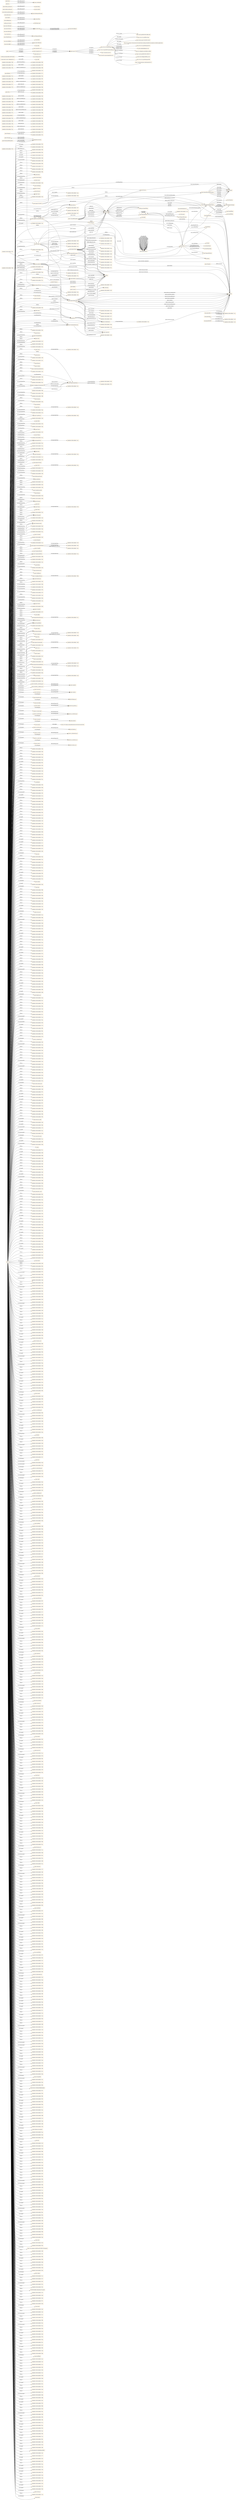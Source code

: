 digraph ar2dtool_diagram { 
rankdir=LR;
size="1501"
node [shape = rectangle, color="orange"]; "geoes:Municipio" "geopolitical:territory" "owl:Thing" "2e8e69a9:18581449b40:-7e69" "geoes:Estero" "2e8e69a9:18581449b40:-7d72" "2e8e69a9:18581449b40:-7e1c" "geoes:ZonaContigua" "2e8e69a9:18581449b40:-7fec" "2e8e69a9:18581449b40:-7fe2" "geoes:Lavajo" "2e8e69a9:18581449b40:-7e4b" "2e8e69a9:18581449b40:-7e7c" "geoes:Morfologia" "2e8e69a9:18581449b40:-7f30" "2e8e69a9:18581449b40:-7f4e" "geoes:Torrente" "2e8e69a9:18581449b40:-7fb5" "2e8e69a9:18581449b40:-7f40" "geoes:MasaDeAguaArtificial" "geoes:Estuario" "2e8e69a9:18581449b40:-7f6d" "geoes:Canyo" "2e8e69a9:18581449b40:-7cf5" "2e8e69a9:18581449b40:-7ff8" "geoes:Acuifero" "2e8e69a9:18581449b40:-7f56" "2e8e69a9:18581449b40:-7f36" "2e8e69a9:18581449b40:-7f1e" "2e8e69a9:18581449b40:-7d0c" "2e8e69a9:18581449b40:-7cc8" "2e8e69a9:18581449b40:-7e57" "2e8e69a9:18581449b40:-7e6d" "2e8e69a9:18581449b40:-7f9d" "geoes:Nevero" "geoes:FuenteArtificial" "geoes:Mar" "2e8e69a9:18581449b40:-7fbb" "2e8e69a9:18581449b40:-7e13" "2e8e69a9:18581449b40:-7ceb" "2e8e69a9:18581449b40:-7dad" "2e8e69a9:18581449b40:-7e51" "geoes:Canal" "2e8e69a9:18581449b40:-7e22" "geoes:Arroyo" "2e8e69a9:18581449b40:-7fd0" "2e8e69a9:18581449b40:-7c5a" "2e8e69a9:18581449b40:-7f8f" "2e8e69a9:18581449b40:-7f25" "2e8e69a9:18581449b40:-7c99" "2e8e69a9:18581449b40:-7d5e" "geoes:Rio" "2e8e69a9:18581449b40:-7e5c" "geoes:Recinto" "geoes:Saladar" "geoes:ZonaEconomicaExclusiva" "2e8e69a9:18581449b40:-7f10" "geoes:FenomenoHidrografico" "2e8e69a9:18581449b40:-7f59" "2e8e69a9:18581449b40:-7c40" "2e8e69a9:18581449b40:-7c8d" "2e8e69a9:18581449b40:-7f80" "2e8e69a9:18581449b40:-7fc7" "2e8e69a9:18581449b40:-7ce2" "2e8e69a9:18581449b40:-7de1" "geoes:CanalAguasContinentales" "geoes:Aluvion" "2e8e69a9:18581449b40:-7dd6" "2e8e69a9:18581449b40:-7d6f" "geoes:Acequia" "2e8e69a9:18581449b40:-7cad" "2e8e69a9:18581449b40:-7e44" "2e8e69a9:18581449b40:-7fa9" "2e8e69a9:18581449b40:-7ff2" "2e8e69a9:18581449b40:-7f16" "geoes:AltaMar" "2e8e69a9:18581449b40:-7e00" "geoes:Pozo" "2e8e69a9:18581449b40:-7dee" "geoes:AguasCorrientes" "2e8e69a9:18581449b40:-7c53" "geoes:CanalMarino" "2e8e69a9:18581449b40:-7c5d" "2e8e69a9:18581449b40:-7c46" "geoes:Delta" "geoes:Humedal" "2e8e69a9:18581449b40:-7d26" "2e8e69a9:18581449b40:-7cbb" "geoes:Charca" "2e8e69a9:18581449b40:-7c82" "2e8e69a9:18581449b40:-7e5f" "2e8e69a9:18581449b40:-7ffb" "2e8e69a9:18581449b40:-7dc5" "geoes:Tuberia" "2e8e69a9:18581449b40:-7f8a" "2e8e69a9:18581449b40:-7faf" "2e8e69a9:18581449b40:-7fe9" "2e8e69a9:18581449b40:-7d13" "2e8e69a9:18581449b40:-7f13" "geoes:Lago" "geoes:AguasSubterraneas" "geoes:Dren" "geoes:AguasDulces" "geoes:Captacion" "2e8e69a9:18581449b40:-7dce" "2e8e69a9:18581449b40:-7e2a" "2e8e69a9:18581449b40:-7e38" "geoes:Ibon" "geoes:Nacimiento" "2e8e69a9:18581449b40:-7c4c" "2e8e69a9:18581449b40:-7c35" "geoes:AguasCosteras" "geoes:Gola" "2e8e69a9:18581449b40:-7e76" "2e8e69a9:18581449b40:-7c71" "2e8e69a9:18581449b40:-7d50" "2e8e69a9:18581449b40:-7c66" "geoes:HidronimoPuntual" "geoes:Albufera" "2e8e69a9:18581449b40:-7ce4" "2e8e69a9:18581449b40:-7f99" "2e8e69a9:18581449b40:-7e03" "2e8e69a9:18581449b40:-7ca8" "2e8e69a9:18581449b40:-7f79" "geoes:AguasQuietas" "geoes:ZonaHumeda" "2e8e69a9:18581449b40:-7cd6" "geoes:AguasMarinas" "geoes:ZonaEncharcable" "2e8e69a9:18581449b40:-7cbe" "2e8e69a9:18581449b40:-7fa3" "geoes:Basines" "2e8e69a9:18581449b40:-7d56" "geoes:Embalse" "2e8e69a9:18581449b40:-7d08" "geoes:Marisma" "geoes:Ojo" "geoes:Glaciar" "geoes:AguasSuperficiales" "2e8e69a9:18581449b40:-7ff5" "2e8e69a9:18581449b40:-7e3f" "2e8e69a9:18581449b40:-7f72" "geoes:Acuitardo" "2e8e69a9:18581449b40:-7dbb" "geoes:Toma" "2e8e69a9:18581449b40:-7d53" "2e8e69a9:18581449b40:-7c3e" "geoes:Manantial" "2e8e69a9:18581449b40:-7dc1" "2e8e69a9:18581449b40:-7ce9" "2e8e69a9:18581449b40:-7e2c" "2e8e69a9:18581449b40:-7d5a" "geoes:Desembocadura" "geoes:Cascada" "2e8e69a9:18581449b40:-7d45" "2e8e69a9:18581449b40:-7da4" "geoes:Rapido" "2e8e69a9:18581449b40:-7dca" "geoes:Corriente" "2e8e69a9:18581449b40:-7fc0" "2e8e69a9:18581449b40:-7e05" "2e8e69a9:18581449b40:-7f1a" "2e8e69a9:18581449b40:-7fd7" "2e8e69a9:18581449b40:-7e63" "2e8e69a9:18581449b40:-7fa0" "geoes:Deposito" "2e8e69a9:18581449b40:-7cc4" "geoes:AguasCorrientesArtificiales" "geoes:Canalillo" "geoes:SurgenciaNatural" "geoes:SurgenciaArtificial" "2e8e69a9:18581449b40:-7d80" "2e8e69a9:18581449b40:-7c62" "2e8e69a9:18581449b40:-7c96" "2e8e69a9:18581449b40:-7ce0" "geoes:Bodon" "2e8e69a9:18581449b40:-7e26" "geoes:MarTerritorial" "geoes:Confluencia" "2e8e69a9:18581449b40:-7fd4" "geoes:CanalAguasMarinas" "geoes:Distribucion" "geoes:Afluente" "2e8e69a9:18581449b40:-7c95" "2e8e69a9:18581449b40:-7d96" "2e8e69a9:18581449b40:-7cfd" "2e8e69a9:18581449b40:-7d7b" "geoes:Conducto" "2e8e69a9:18581449b40:-7e7f" "2e8e69a9:18581449b40:-7ce6" "2e8e69a9:18581449b40:-7d04" "geoes:AguasCorrientesNaturales" "2e8e69a9:18581449b40:-7ccb" "2e8e69a9:18581449b40:-7fb8" "2e8e69a9:18581449b40:-7e31" "geoes:Chortal" "geoes:Desague" "geoes:CorrienteSubterranea" "2e8e69a9:18581449b40:-7d0d" "geoes:Sumidero" "2e8e69a9:18581449b40:-7e07" "2e8e69a9:18581449b40:-7fac" "2e8e69a9:18581449b40:-7f92" "geoes:Aljibe" "geoes:AguasQuietasNaturales" "2e8e69a9:18581449b40:-7f29" "geoes:Meandro" "geoes:AguasDeTransicion" "geoes:Barranco" "geoes:MasaDeHielo" "2e8e69a9:18581449b40:-7c42" "2e8e69a9:18581449b40:-7d22" "geoes:Salina" "geoes:AguasSaladas" "geoes:Surgencia" "geoes:Ria" "2e8e69a9:18581449b40:-7d17" "2e8e69a9:18581449b40:-7e1f" "geoes:AguasContinentales" "2e8e69a9:18581449b40:-7fe5" "2e8e69a9:18581449b40:-7cde" "2e8e69a9:18581449b40:-7e66" "2e8e69a9:18581449b40:-7d2d" "2e8e69a9:18581449b40:-7f69" "geoes:CuencaHidrografica" "geoes:Lucio" "2e8e69a9:18581449b40:-7ca7" "geoes:Laguna" "geoes:Aguas" "2e8e69a9:18581449b40:-7de7" "geoes:LagunaSalada" "2e8e69a9:18581449b40:-7cef" "geoes:AguasQuietasArtificiales" "2e8e69a9:18581449b40:-7f95" "2e8e69a9:18581449b40:-7f22" "geoes:FuenteArtesana" "2e8e69a9:18581449b40:-7c89" "2e8e69a9:18581449b40:-7e71" "2e8e69a9:18581449b40:-7fcd" "2e8e69a9:18581449b40:-7f51" "2e8e69a9:18581449b40:-7db2" "2e8e69a9:18581449b40:-7f60" "geoes:Rambla" "2e8e69a9:18581449b40:-7e09" "2e8e69a9:18581449b40:-7cee" "2e8e69a9:18581449b40:-7fdc" "2e8e69a9:18581449b40:-7d1e" "wgs84_pos:SpatialThing" "time:TimeZone" "time:GeneralDateTimeDescription" "time:DateTimeInterval" "time:TRS" "time:TemporalDuration" "time:Duration" "time:GeneralDurationDescription" "time:ProperInterval" "12569dca45cbe8c4fd6d13fd7f354b93" "time:TimePosition" "73c588239937cfc9071f8998d56f1524" "time:TemporalPosition" "time:Interval" "time:TemporalEntity" "time:MonthOfYear" "time:TemporalUnit" "time:Instant" "time:DayOfWeek" ; /*classes style*/
	"geoes:top.owl" -> "http://www.w3.org/2006/time" [ label = "owl:imports" ];
	"geoes:top.owl" -> "http://www.w3.org/2003/01/geo/wgs84_pos" [ label = "owl:imports" ];
	"geoes:top.owl" -> "http://vocab.deri.ie/scovo" [ label = "owl:imports" ];
	"geoes:top.owl" -> "http://aims.fao.org/aos/geopolitical.owl" [ label = "owl:imports" ];
	"geoes:AguasContinentales" -> "2e8e69a9:18581449b40:-7e69" [ label = "owl:equivalentClass" ];
	"http://www.w3.org/2006/time" -> "http://orcid.org/0000-0002-3884-3420" [ label = "dcterms:creator" ];
	"http://www.w3.org/2006/time" -> "http://www.w3.org/TR/owl-time" [ label = "rdfs:seeAlso" ];
	"http://www.w3.org/2006/time" -> "http://dx.doi.org/10.3233/SW-150187" [ label = "rdfs:seeAlso" ];
	"http://www.w3.org/2006/time" -> "http://www.semantic-web-journal.net/content/time-ontology-extended-non-gregorian-calendar-applications" [ label = "rdfs:seeAlso" ];
	"http://www.w3.org/2006/time" -> "http://www.w3.org/TR/owl-time" [ label = "dcterms:isVersionOf" ];
	"http://www.w3.org/2006/time" -> "http://www.w3.org/2006/time#2016" [ label = "owl:versionIRI" ];
	"http://www.w3.org/2006/time" -> "mailto:panfeng66@gmail.com" [ label = "dcterms:creator" ];
	"http://www.w3.org/2006/time" -> "https://en.wikipedia.org/wiki/Jerry_Hobbs" [ label = "dcterms:creator" ];
	"http://www.w3.org/2006/time" -> "https://orcid.org/0000-0001-8269-8171" [ label = "dcterms:contributor" ];
	"http://www.w3.org/2006/time" -> "mailto:chris.little@metoffice.gov.uk" [ label = "dcterms:contributor" ];
	"http://www.w3.org/2006/time" -> "http://www.w3.org/2006/time#2006" [ label = "owl:priorVersion" ];
	"http://www.w3.org/2006/time" -> "https://creativecommons.org/licenses/by/4.0/" [ label = "dcterms:license" ];
	"time:generalDay" -> "2e8e69a9:18581449b40:-7c2a" [ label = "owl:withRestrictions" ];
	"time:generalDay" -> "xsd:string" [ label = "owl:onDatatype" ];
	"time:intervalBefore" -> "time:intervalDisjoint" [ label = "rdfs:subPropertyOf" ];
	"time:intervalBefore" -> "time:before" [ label = "rdfs:subPropertyOf" ];
	"geoes:geopolitica.owl" -> "geoes:top.owl" [ label = "owl:imports" ];
	"time:inDateTime" -> "time:inTemporalPosition" [ label = "rdfs:subPropertyOf" ];
	"geoes:sometido_a_descarga_por" -> "geoes:sometido" [ label = "rdfs:subPropertyOf" ];
	"time:intervalFinishes" -> "time:intervalIn" [ label = "rdfs:subPropertyOf" ];
	"geoes:transportes.owl" -> "geoes:top.owl" [ label = "owl:imports" ];
	"wgs84_pos:location" -> "foaf:based_near" [ label = "rdfs:subPropertyOf" ];
	"geoes:AguasCorrientes" -> "2e8e69a9:18581449b40:-7e66" [ label = "owl:equivalentClass" ];
	"time:hasEnd" -> "time:hasTime" [ label = "rdfs:subPropertyOf" ];
	"geoes:Rambla" -> "2e8e69a9:18581449b40:-7ca8" [ label = "owl:equivalentClass" ];
	"geoes:transvasa" -> "geoes:conduce" [ label = "rdfs:subPropertyOf" ];
	"geoes:desembocaEn" -> "geoes:desagua_en" [ label = "rdfs:subPropertyOf" ];
	"geoes:Lucio" -> "2e8e69a9:18581449b40:-7cf5" [ label = "owl:equivalentClass" ];
	"time:hasDurationDescription" -> "time:hasTemporalDuration" [ label = "rdfs:subPropertyOf" ];
	"geoes:" -> "geoes:hydro.owl" [ label = "owl:imports" ];
	"geoes:" -> "geoes:transportes.owl" [ label = "owl:imports" ];
	"geoes:" -> "geoes:geopolitica.owl" [ label = "owl:imports" ];
	"geoes:Acuifero" -> "2e8e69a9:18581449b40:-7e7c" [ label = "owl:equivalentClass" ];
	"geoes:Aguas" -> "2e8e69a9:18581449b40:-7e6d" [ label = "owl:equivalentClass" ];
	"geoes:precedeA" -> "geoes:esta_proxima_a" [ label = "rdfs:subPropertyOf" ];
	"time:intervalIn" -> "time:intervalEquals" [ label = "owl:propertyDisjointWith" ];
	"time:inTimePosition" -> "time:inTemporalPosition" [ label = "rdfs:subPropertyOf" ];
	"geoes:Pozo" -> "2e8e69a9:18581449b40:-7cad" [ label = "owl:equivalentClass" ];
	"geoes:es_transvasada" -> "geoes:es_conducido_por" [ label = "rdfs:subPropertyOf" ];
	"geoes:distribuye" -> "geoes:conduce" [ label = "rdfs:subPropertyOf" ];
	"geoes:Canal" -> "2e8e69a9:18581449b40:-7dc5" [ label = "owl:equivalentClass" ];
	"geoes:transmite" -> "geoes:permite" [ label = "rdfs:subPropertyOf" ];
	"time:generalYear" -> "2e8e69a9:18581449b40:-7c28" [ label = "owl:withRestrictions" ];
	"time:generalYear" -> "xsd:string" [ label = "owl:onDatatype" ];
	"time:intervalStarts" -> "time:intervalIn" [ label = "rdfs:subPropertyOf" ];
	"geoes:nombre_alternativo" -> "geoes:nombre" [ label = "rdfs:subPropertyOf" ];
	"time:intervalDuring" -> "time:intervalIn" [ label = "rdfs:subPropertyOf" ];
	"time:ProperInterval" -> "time:Instant" [ label = "owl:disjointWith" ];
	"geoes:AguasQuietas" -> "2e8e69a9:18581449b40:-7e22" [ label = "owl:equivalentClass" ];
	"time:seconds" -> "http://www.bipm.org/en/publications/si-brochure/second.html" [ label = "rdfs:seeAlso" ];
	"geoes:se_extrae_para" -> "geoes:alimenta_a" [ label = "rdfs:subPropertyOf" ];
	"geoes:AguasQuietasNaturales" -> "2e8e69a9:18581449b40:-7e1c" [ label = "owl:equivalentClass" ];
	"geoes:Idioma_alternativo" -> "geoes:idioma" [ label = "rdfs:subPropertyOf" ];
	"time:generalMonth" -> "2e8e69a9:18581449b40:-7c29" [ label = "owl:withRestrictions" ];
	"time:generalMonth" -> "xsd:string" [ label = "owl:onDatatype" ];
	"time:intervalEquals" -> "time:intervalIn" [ label = "owl:propertyDisjointWith" ];
	"geoes:CanalAguasMarinas" -> "2e8e69a9:18581449b40:-7dbb" [ label = "owl:equivalentClass" ];
	"geoes:ZonaHumeda" -> "2e8e69a9:18581449b40:-7c42" [ label = "owl:equivalentClass" ];
	"geoes:Afluente" -> "2e8e69a9:18581449b40:-7e71" [ label = "owl:equivalentClass" ];
	"geoes:Afluente" -> "2e8e69a9:18581449b40:-7e76" [ label = "owl:equivalentClass" ];
	"geoes:se_extrae" -> "geoes:es_alimentada_por" [ label = "rdfs:subPropertyOf" ];
	"geoes:AguasCorrientesArtificiales" -> "2e8e69a9:18581449b40:-7e63" [ label = "owl:equivalentClass" ];
	"geoes:AguasCorrientesArtificiales" -> "2e8e69a9:18581449b40:-7e5f" [ label = "owl:equivalentClass" ];
	"geoes:AguasSuperficiales" -> "2e8e69a9:18581449b40:-7e00" [ label = "owl:equivalentClass" ];
	"time:hasDuration" -> "time:hasTemporalDuration" [ label = "rdfs:subPropertyOf" ];
	"geoes:AguasDeTransicion" -> "2e8e69a9:18581449b40:-7e31" [ label = "owl:equivalentClass" ];
	"geoes:AguasDeTransicion" -> "2e8e69a9:18581449b40:-7e3f" [ label = "owl:equivalentClass" ];
	"time:hasBeginning" -> "time:hasTime" [ label = "rdfs:subPropertyOf" ];
	"geoes:MasaDeAguaArtificial" -> "2e8e69a9:18581449b40:-7cc8" [ label = "owl:equivalentClass" ];
	"geoes:Nacimiento" -> "2e8e69a9:18581449b40:-7cbe" [ label = "owl:equivalentClass" ];
	"geoes:Dren" -> "2e8e69a9:18581449b40:-7d5e" [ label = "owl:equivalentClass" ];
	"geoes:long" -> "geoes:coordenadas" [ label = "rdfs:subPropertyOf" ];
	"geoes:Gola" -> "2e8e69a9:18581449b40:-7d1e" [ label = "owl:equivalentClass" ];
	"geoes:CanalAguasContinentales" -> "2e8e69a9:18581449b40:-7dc1" [ label = "owl:equivalentClass" ];
	"geoes:AguasQuietasArtificiales" -> "2e8e69a9:18581449b40:-7e1f" [ label = "owl:equivalentClass" ];
	"geoes:SurgenciaArtificial" -> "2e8e69a9:18581449b40:-7c5a" [ label = "owl:equivalentClass" ];
	"time:TemporalEntity" -> "2e8e69a9:18581449b40:-7c2e" [ label = "owl:unionOf" ];
	"geoes:es_distribuida" -> "geoes:es_conducido_por" [ label = "rdfs:subPropertyOf" ];
	"geoes:sigueA" -> "geoes:esta_proxima_a" [ label = "rdfs:subPropertyOf" ];
	"geoes:Surgencia" -> "2e8e69a9:18581449b40:-7c5d" [ label = "owl:equivalentClass" ];
	"geoes:es_capturado" -> "geoes:es_conectado_con" [ label = "rdfs:subPropertyOf" ];
	"geoes:Desague" -> "2e8e69a9:18581449b40:-7d72" [ label = "owl:equivalentClass" ];
	"geoes:captura" -> "geoes:conecta_con" [ label = "rdfs:subPropertyOf" ];
	"geoes:sometida_a_influencia_de" -> "geoes:sometido" [ label = "rdfs:subPropertyOf" ];
	"NULL" -> "2e8e69a9:18581449b40:-7c71" [ label = "owl:someValuesFrom" ];
	"NULL" -> "2e8e69a9:18581449b40:-7c8e" [ label = "rdf:rest" ];
	"NULL" -> "2e8e69a9:18581449b40:-7e0f" [ label = "rdf:rest" ];
	"NULL" -> "2e8e69a9:18581449b40:-7e9e" [ label = "rdf:rest" ];
	"NULL" -> "2e8e69a9:18581449b40:-7ee3" [ label = "rdf:rest" ];
	"NULL" -> "2e8e69a9:18581449b40:-7e9c" [ label = "owl:oneOf" ];
	"NULL" -> "geoes:Deposito" [ label = "rdf:first" ];
	"NULL" -> "2e8e69a9:18581449b40:-7f91" [ label = "owl:unionOf" ];
	"NULL" -> "2e8e69a9:18581449b40:-7ef0" [ label = "rdf:rest" ];
	"NULL" -> "2e8e69a9:18581449b40:-7fce" [ label = "rdf:rest" ];
	"NULL" -> "2e8e69a9:18581449b40:-7e2d" [ label = "rdf:rest" ];
	"NULL" -> "geoes:Ria" [ label = "owl:someValuesFrom" ];
	"NULL" -> "2e8e69a9:18581449b40:-7eb1" [ label = "rdf:rest" ];
	"NULL" -> "geoes:Lago" [ label = "rdf:first" ];
	"NULL" -> "2e8e69a9:18581449b40:-7f67" [ label = "rdf:rest" ];
	"NULL" -> "2e8e69a9:18581449b40:-7fca" [ label = "rdf:rest" ];
	"NULL" -> "xsd:gMonth" [ label = "owl:allValuesFrom" ];
	"NULL" -> "geoes:Barranco" [ label = "owl:allValuesFrom" ];
	"NULL" -> "2e8e69a9:18581449b40:-7f39" [ label = "rdf:rest" ];
	"NULL" -> "2e8e69a9:18581449b40:-7d60" [ label = "rdf:rest" ];
	"NULL" -> "geoes:FuenteArtesana" [ label = "rdf:first" ];
	"NULL" -> "2e8e69a9:18581449b40:-7f74" [ label = "rdf:rest" ];
	"NULL" -> "geoes:ZonaEncharcable" [ label = "rdf:first" ];
	"NULL" -> "2e8e69a9:18581449b40:-7cf3" [ label = "owl:intersectionOf" ];
	"NULL" -> "2e8e69a9:18581449b40:-7e7e" [ label = "owl:unionOf" ];
	"NULL" -> "2e8e69a9:18581449b40:-7dc0" [ label = "owl:intersectionOf" ];
	"NULL" -> "2e8e69a9:18581449b40:-7f46" [ label = "rdf:rest" ];
	"NULL" -> "2e8e69a9:18581449b40:-7f81" [ label = "rdf:rest" ];
	"NULL" -> "2e8e69a9:18581449b40:-7efd" [ label = "rdf:rest" ];
	"NULL" -> "2e8e69a9:18581449b40:-7f07" [ label = "rdf:rest" ];
	"NULL" -> "2e8e69a9:18581449b40:-7f42" [ label = "rdf:rest" ];
	"NULL" -> "geoes:Basines" [ label = "rdf:first" ];
	"NULL" -> "2e8e69a9:18581449b40:-7c97" [ label = "rdf:rest" ];
	"NULL" -> "2e8e69a9:18581449b40:-7cde" [ label = "rdf:first" ];
	"NULL" -> "2e8e69a9:18581449b40:-7ed2" [ label = "owl:oneOf" ];
	"NULL" -> "2e8e69a9:18581449b40:-7c26" [ label = "rdf:rest" ];
	"NULL" -> "2e8e69a9:18581449b40:-7c58" [ label = "rdf:rest" ];
	"NULL" -> "2e8e69a9:18581449b40:-7f14" [ label = "rdf:rest" ];
	"NULL" -> "2e8e69a9:18581449b40:-7ecb" [ label = "rdf:rest" ];
	"NULL" -> "2e8e69a9:18581449b40:-7db6" [ label = "rdf:rest" ];
	"NULL" -> "2e8e69a9:18581449b40:-7d7e" [ label = "rdf:rest" ];
	"NULL" -> "geoes:Canal" [ label = "rdf:first" ];
	"NULL" -> "2e8e69a9:18581449b40:-7c33" [ label = "rdf:rest" ];
	"NULL" -> "geoes:Manantial" [ label = "rdf:first" ];
	"NULL" -> "time:GeneralDateTimeDescription" [ label = "rdf:first" ];
	"NULL" -> "2e8e69a9:18581449b40:-7f6c" [ label = "owl:unionOf" ];
	"NULL" -> "2e8e69a9:18581449b40:-7cc7" [ label = "owl:unionOf" ];
	"NULL" -> "2e8e69a9:18581449b40:-7dd4" [ label = "rdf:rest" ];
	"NULL" -> "2e8e69a9:18581449b40:-7e47" [ label = "rdf:rest" ];
	"NULL" -> "2e8e69a9:18581449b40:-7e82" [ label = "rdf:rest" ];
	"NULL" -> "time:year" [ label = "owl:onProperty" ];
	"NULL" -> "2e8e69a9:18581449b40:-7fa5" [ label = "rdf:rest" ];
	"NULL" -> "2e8e69a9:18581449b40:-7de7" [ label = "owl:allValuesFrom" ];
	"NULL" -> "2e8e69a9:18581449b40:-7cec" [ label = "owl:intersectionOf" ];
	"NULL" -> "2e8e69a9:18581449b40:-7da2" [ label = "rdf:rest" ];
	"NULL" -> "geoes:Aguas" [ label = "rdf:first" ];
	"NULL" -> "2e8e69a9:18581449b40:-7cb7" [ label = "rdf:rest" ];
	"NULL" -> "2e8e69a9:18581449b40:-7f2e" [ label = "rdf:rest" ];
	"NULL" -> "2e8e69a9:18581449b40:-7e11" [ label = "rdf:rest" ];
	"NULL" -> "2e8e69a9:18581449b40:-7f5f" [ label = "owl:unionOf" ];
	"NULL" -> "2e8e69a9:18581449b40:-7f7e" [ label = "rdf:rest" ];
	"NULL" -> "geoes:Acuifero" [ label = "owl:allValuesFrom" ];
	"NULL" -> "geoes:Marisma" [ label = "owl:allValuesFrom" ];
	"NULL" -> "2e8e69a9:18581449b40:-7fc3" [ label = "rdf:rest" ];
	"NULL" -> "geoes:estaEn" [ label = "owl:onProperty" ];
	"NULL" -> "2e8e69a9:18581449b40:-7eb4" [ label = "owl:oneOf" ];
	"NULL" -> "time:days" [ label = "owl:onProperty" ];
	"NULL" -> "2e8e69a9:18581449b40:-7f8b" [ label = "rdf:rest" ];
	"NULL" -> "geoes:Ibon" [ label = "owl:someValuesFrom" ];
	"NULL" -> "2e8e69a9:18581449b40:-7f4c" [ label = "rdf:rest" ];
	"NULL" -> "geoes:AguasCorrientesNaturales" [ label = "rdf:first" ];
	"NULL" -> "2e8e69a9:18581449b40:-7ef6" [ label = "rdf:rest" ];
	"NULL" -> "geoes:CorrienteSubterranea" [ label = "rdf:first" ];
	"NULL" -> "2e8e69a9:18581449b40:-7d94" [ label = "rdf:rest" ];
	"NULL" -> "2e8e69a9:18581449b40:-7dbc" [ label = "rdf:rest" ];
	"NULL" -> "2e8e69a9:18581449b40:-7e2f" [ label = "rdf:rest" ];
	"NULL" -> "2e8e69a9:18581449b40:-7c8c" [ label = "owl:unionOf" ];
	"NULL" -> "2e8e69a9:18581449b40:-7db2" [ label = "owl:someValuesFrom" ];
	"NULL" -> "2e8e69a9:18581449b40:-7c6f" [ label = "rdf:rest" ];
	"NULL" -> "geoes:evacua_de" [ label = "owl:onProperty" ];
	"NULL" -> "2e8e69a9:18581449b40:-7ec4" [ label = "rdf:rest" ];
	"NULL" -> "2e8e69a9:18581449b40:-7fdd" [ label = "rdf:rest" ];
	"NULL" -> "2e8e69a9:18581449b40:-7e74" [ label = "owl:intersectionOf" ];
	"NULL" -> "2e8e69a9:18581449b40:-7e4d" [ label = "rdf:rest" ];
	"NULL" -> "2e8e69a9:18581449b40:-7d38" [ label = "rdf:rest" ];
	"NULL" -> "2e8e69a9:18581449b40:-7ed1" [ label = "rdf:rest" ];
	"NULL" -> "2e8e69a9:18581449b40:-7f87" [ label = "rdf:rest" ];
	"NULL" -> "2e8e69a9:18581449b40:-7e62" [ label = "owl:unionOf" ];
	"NULL" -> "2e8e69a9:18581449b40:-7fea" [ label = "rdf:rest" ];
	"NULL" -> "geoes:conecta_con" [ label = "owl:onProperty" ];
	"NULL" -> "2e8e69a9:18581449b40:-7d6f" [ label = "owl:allValuesFrom" ];
	"NULL" -> "2e8e69a9:18581449b40:-7c4a" [ label = "rdf:rest" ];
	"NULL" -> "2e8e69a9:18581449b40:-7e5a" [ label = "rdf:rest" ];
	"NULL" -> "2e8e69a9:18581449b40:-7d02" [ label = "rdf:rest" ];
	"NULL" -> "geoes:Salina" [ label = "rdf:first" ];
	"NULL" -> "2e8e69a9:18581449b40:-7dc4" [ label = "owl:unionOf" ];
	"NULL" -> "geoes:AguasCorrientesNaturales" [ label = "owl:someValuesFrom" ];
	"NULL" -> "2e8e69a9:18581449b40:-7f27" [ label = "rdf:rest" ];
	"NULL" -> "2e8e69a9:18581449b40:-7d7a" [ label = "owl:unionOf" ];
	"NULL" -> "2e8e69a9:18581449b40:-7ede" [ label = "rdf:rest" ];
	"NULL" -> "2e8e69a9:18581449b40:-7f62" [ label = "rdf:rest" ];
	"NULL" -> "2e8e69a9:18581449b40:-7f23" [ label = "rdf:rest" ];
	"NULL" -> "2e8e69a9:18581449b40:-7fd6" [ label = "owl:unionOf" ];
	"NULL" -> "2e8e69a9:18581449b40:-7e88" [ label = "rdf:rest" ];
	"NULL" -> "2e8e69a9:18581449b40:-7cbc" [ label = "owl:intersectionOf" ];
	"NULL" -> "2e8e69a9:18581449b40:-7eeb" [ label = "rdf:rest" ];
	"NULL" -> "2e8e69a9:18581449b40:-7eac" [ label = "rdf:rest" ];
	"NULL" -> "geoes:Distribucion" [ label = "rdf:first" ];
	"NULL" -> "2e8e69a9:18581449b40:-7c85" [ label = "rdf:rest" ];
	"NULL" -> "2e8e69a9:18581449b40:-7e95" [ label = "rdf:rest" ];
	"NULL" -> "2e8e69a9:18581449b40:-7f50" [ label = "owl:unionOf" ];
	"NULL" -> "geoes:Embalse" [ label = "owl:someValuesFrom" ];
	"NULL" -> "2e8e69a9:18581449b40:-7f02" [ label = "rdf:rest" ];
	"NULL" -> "2e8e69a9:18581449b40:-7df4" [ label = "rdf:rest" ];
	"NULL" -> "2e8e69a9:18581449b40:-7ed8" [ label = "owl:oneOf" ];
	"NULL" -> "geoes:deposita_en" [ label = "owl:onProperty" ];
	"NULL" -> "geoes:AguasQuietasArtificiales" [ label = "rdf:first" ];
	"NULL" -> "geoes:AguasQuietasArtificiales" [ label = "owl:complementOf" ];
	"NULL" -> "2e8e69a9:18581449b40:-7e24" [ label = "rdf:rest" ];
	"NULL" -> "2e8e69a9:18581449b40:-7fc5" [ label = "rdf:rest" ];
	"NULL" -> "geoes:Acuifero" [ label = "rdf:first" ];
	"NULL" -> "geoes:Manantial" [ label = "owl:allValuesFrom" ];
	"NULL" -> "2e8e69a9:18581449b40:-7d04" [ label = "owl:someValuesFrom" ];
	"NULL" -> "geoes:SurgenciaArtificial" [ label = "rdf:first" ];
	"NULL" -> "geoes:Saladar" [ label = "rdf:first" ];
	"NULL" -> "2e8e69a9:18581449b40:-7c60" [ label = "rdf:rest" ];
	"NULL" -> "2e8e69a9:18581449b40:-7f9e" [ label = "rdf:rest" ];
	"NULL" -> "2e8e69a9:18581449b40:-7ce8" [ label = "rdf:rest" ];
	"NULL" -> "2e8e69a9:18581449b40:-7fe3" [ label = "rdf:rest" ];
	"NULL" -> "2e8e69a9:18581449b40:-7f1c" [ label = "rdf:rest" ];
	"NULL" -> "2e8e69a9:18581449b40:-7ca4" [ label = "owl:intersectionOf" ];
	"NULL" -> "2e8e69a9:18581449b40:-7fe4" [ label = "owl:unionOf" ];
	"NULL" -> "2e8e69a9:18581449b40:-7d35" [ label = "owl:intersectionOf" ];
	"NULL" -> "2e8e69a9:18581449b40:-7c70" [ label = "owl:unionOf" ];
	"NULL" -> "2e8e69a9:18581449b40:-7ff0" [ label = "rdf:rest" ];
	"NULL" -> "2e8e69a9:18581449b40:-7fb1" [ label = "rdf:rest" ];
	"NULL" -> "2e8e69a9:18581449b40:-7cfd" [ label = "owl:someValuesFrom" ];
	"NULL" -> "2e8e69a9:18581449b40:-7e51" [ label = "owl:someValuesFrom" ];
	"NULL" -> "2e8e69a9:18581449b40:-7f3a" [ label = "rdf:rest" ];
	"NULL" -> "2e8e69a9:18581449b40:-7d79" [ label = "rdf:rest" ];
	"NULL" -> "geoes:es_originado_por" [ label = "owl:onProperty" ];
	"NULL" -> "2e8e69a9:18581449b40:-7e9f" [ label = "rdf:rest" ];
	"NULL" -> "2e8e69a9:18581449b40:-7ccb" [ label = "owl:allValuesFrom" ];
	"NULL" -> "2e8e69a9:18581449b40:-7c6a" [ label = "owl:intersectionOf" ];
	"NULL" -> "2e8e69a9:18581449b40:-7d82" [ label = "rdf:rest" ];
	"NULL" -> "2e8e69a9:18581449b40:-7dae" [ label = "rdf:rest" ];
	"NULL" -> "geoes:conduce" [ label = "owl:onProperty" ];
	"NULL" -> "geoes:Morfologia" [ label = "rdf:first" ];
	"NULL" -> "2e8e69a9:18581449b40:-7d47" [ label = "rdf:rest" ];
	"NULL" -> "geoes:Lucio" [ label = "owl:someValuesFrom" ];
	"NULL" -> "2e8e69a9:18581449b40:-7daa" [ label = "rdf:rest" ];
	"NULL" -> "2e8e69a9:18581449b40:-7e1d" [ label = "rdf:rest" ];
	"NULL" -> "2e8e69a9:18581449b40:-7ca6" [ label = "owl:intersectionOf" ];
	"NULL" -> "2e8e69a9:18581449b40:-7c2b" [ label = "rdf:rest" ];
	"NULL" -> "2e8e69a9:18581449b40:-7e14" [ label = "owl:intersectionOf" ];
	"NULL" -> "2e8e69a9:18581449b40:-7ef1" [ label = "rdf:rest" ];
	"NULL" -> "2e8e69a9:18581449b40:-7ce0" [ label = "rdf:first" ];
	"NULL" -> "2e8e69a9:18581449b40:-7d56" [ label = "owl:someValuesFrom" ];
	"NULL" -> "2e8e69a9:18581449b40:-7eb2" [ label = "rdf:rest" ];
	"NULL" -> "2e8e69a9:18581449b40:-7d54" [ label = "rdf:rest" ];
	"NULL" -> "geoes:AguasMarinas" [ label = "owl:someValuesFrom" ];
	"NULL" -> "2e8e69a9:18581449b40:-7ca7" [ label = "rdf:first" ];
	"NULL" -> "2e8e69a9:18581449b40:-7cd6" [ label = "owl:someValuesFrom" ];
	"NULL" -> "2e8e69a9:18581449b40:-7fcb" [ label = "rdf:rest" ];
	"NULL" -> "2e8e69a9:18581449b40:-7d25" [ label = "owl:unionOf" ];
	"NULL" -> "2e8e69a9:18581449b40:-7dce" [ label = "owl:allValuesFrom" ];
	"NULL" -> "geoes:sufre_descarga_de" [ label = "owl:onProperty" ];
	"NULL" -> "2e8e69a9:18581449b40:-7e3b" [ label = "rdf:rest" ];
	"NULL" -> "2e8e69a9:18581449b40:-7cdd" [ label = "rdf:rest" ];
	"NULL" -> "2e8e69a9:18581449b40:-7f75" [ label = "rdf:rest" ];
	"NULL" -> "2e8e69a9:18581449b40:-7f78" [ label = "owl:unionOf" ];
	"NULL" -> "2e8e69a9:18581449b40:-7f2f" [ label = "owl:unionOf" ];
	"NULL" -> "2e8e69a9:18581449b40:-7f3f" [ label = "owl:unionOf" ];
	"NULL" -> "2e8e69a9:18581449b40:-7f47" [ label = "rdf:rest" ];
	"NULL" -> "2e8e69a9:18581449b40:-7cea" [ label = "rdf:rest" ];
	"NULL" -> "2e8e69a9:18581449b40:-7f82" [ label = "rdf:rest" ];
	"NULL" -> "2e8e69a9:18581449b40:-7efe" [ label = "rdf:rest" ];
	"NULL" -> "2e8e69a9:18581449b40:-7f08" [ label = "rdf:rest" ];
	"NULL" -> "2e8e69a9:18581449b40:-7f43" [ label = "rdf:rest" ];
	"NULL" -> "geoes:discurre_sobre" [ label = "owl:onProperty" ];
	"NULL" -> "2e8e69a9:18581449b40:-7c4b" [ label = "owl:unionOf" ];
	"NULL" -> "2e8e69a9:18581449b40:-7fe8" [ label = "owl:unionOf" ];
	"NULL" -> "2e8e69a9:18581449b40:-7c79" [ label = "owl:intersectionOf" ];
	"NULL" -> "2e8e69a9:18581449b40:-7ee1" [ label = "owl:oneOf" ];
	"NULL" -> "2e8e69a9:18581449b40:-7c3e" [ label = "rdf:first" ];
	"NULL" -> "2e8e69a9:18581449b40:-7d3a" [ label = "owl:intersectionOf" ];
	"NULL" -> "time:numericDuration" [ label = "owl:onProperty" ];
	"NULL" -> "2e8e69a9:18581449b40:-7ecc" [ label = "rdf:rest" ];
	"NULL" -> "2e8e69a9:18581449b40:-7fbf" [ label = "owl:unionOf" ];
	"NULL" -> "2e8e69a9:18581449b40:-7d9d" [ label = "owl:intersectionOf" ];
	"NULL" -> "rdf:nil" [ label = "rdf:rest" ];
	"NULL" -> "2e8e69a9:18581449b40:-7f11" [ label = "rdf:rest" ];
	"NULL" -> "2e8e69a9:18581449b40:-7e96" [ label = "owl:oneOf" ];
	"NULL" -> "geoes:Conducto" [ label = "rdf:first" ];
	"NULL" -> "2e8e69a9:18581449b40:-7fd8" [ label = "rdf:rest" ];
	"NULL" -> "2e8e69a9:18581449b40:-7c40" [ label = "rdf:first" ];
	"NULL" -> "geoes:esta_proxima_a" [ label = "owl:onProperty" ];
	"NULL" -> "2e8e69a9:18581449b40:-7e48" [ label = "rdf:rest" ];
	"NULL" -> "2e8e69a9:18581449b40:-7e83" [ label = "rdf:rest" ];
	"NULL" -> "geoes:Humedal" [ label = "rdf:first" ];
	"NULL" -> "2e8e69a9:18581449b40:-7fa6" [ label = "rdf:rest" ];
	"NULL" -> "2e8e69a9:18581449b40:-7c89" [ label = "owl:someValuesFrom" ];
	"NULL" -> "2e8e69a9:18581449b40:-7ff6" [ label = "rdf:rest" ];
	"NULL" -> "2e8e69a9:18581449b40:-7f0a" [ label = "owl:oneOf" ];
	"NULL" -> "2e8e69a9:18581449b40:-7c80" [ label = "rdf:rest" ];
	"NULL" -> "2e8e69a9:18581449b40:-7f94" [ label = "owl:unionOf" ];
	"NULL" -> "2e8e69a9:18581449b40:-7dba" [ label = "owl:intersectionOf" ];
	"NULL" -> "2e8e69a9:18581449b40:-7d6b" [ label = "rdf:rest" ];
	"NULL" -> "time:Duration" [ label = "rdf:first" ];
	"NULL" -> "2e8e69a9:18581449b40:-7c66" [ label = "owl:someValuesFrom" ];
	"NULL" -> "geoes:AguasDulces" [ label = "owl:complementOf" ];
	"NULL" -> "2e8e69a9:18581449b40:-7db0" [ label = "rdf:rest" ];
	"NULL" -> "2e8e69a9:18581449b40:-7fc4" [ label = "rdf:rest" ];
	"NULL" -> "2e8e69a9:18581449b40:-7e4a" [ label = "owl:unionOf" ];
	"NULL" -> "geoes:puede_fluir_como" [ label = "owl:onProperty" ];
	"NULL" -> "2e8e69a9:18581449b40:-7f8c" [ label = "rdf:rest" ];
	"NULL" -> "2e8e69a9:18581449b40:-7fd1" [ label = "rdf:rest" ];
	"NULL" -> "2e8e69a9:18581449b40:-7e8c" [ label = "owl:oneOf" ];
	"NULL" -> "2e8e69a9:18581449b40:-7c46" [ label = "owl:allValuesFrom" ];
	"NULL" -> "2e8e69a9:18581449b40:-7f5a" [ label = "rdf:rest" ];
	"NULL" -> "2e8e69a9:18581449b40:-7ce3" [ label = "rdf:rest" ];
	"NULL" -> "2e8e69a9:18581449b40:-7ef7" [ label = "rdf:rest" ];
	"NULL" -> "2e8e69a9:18581449b40:-7dfc" [ label = "rdf:rest" ];
	"NULL" -> "2e8e69a9:18581449b40:-7f1b" [ label = "rdf:rest" ];
	"NULL" -> "2e8e69a9:18581449b40:-7cd5" [ label = "owl:unionOf" ];
	"NULL" -> "2e8e69a9:18581449b40:-7c99" [ label = "owl:allValuesFrom" ];
	"NULL" -> "geoes:Embalse" [ label = "rdf:first" ];
	"NULL" -> "2e8e69a9:18581449b40:-7cb1" [ label = "rdf:rest" ];
	"NULL" -> "2e8e69a9:18581449b40:-7c88" [ label = "owl:unionOf" ];
	"NULL" -> "2e8e69a9:18581449b40:-7c8d" [ label = "owl:allValuesFrom" ];
	"NULL" -> "2e8e69a9:18581449b40:-7fde" [ label = "rdf:rest" ];
	"NULL" -> "geoes:Acequia" [ label = "rdf:first" ];
	"NULL" -> "2e8e69a9:18581449b40:-7dd5" [ label = "owl:unionOf" ];
	"NULL" -> "geoes:AguasQuietasNaturales" [ label = "rdf:first" ];
	"NULL" -> "2e8e69a9:18581449b40:-7e4e" [ label = "rdf:rest" ];
	"NULL" -> "2e8e69a9:18581449b40:-7e12" [ label = "owl:unionOf" ];
	"NULL" -> "2e8e69a9:18581449b40:-7d74" [ label = "rdf:rest" ];
	"NULL" -> "2e8e69a9:18581449b40:-7f88" [ label = "rdf:rest" ];
	"NULL" -> "2e8e69a9:18581449b40:-7e9a" [ label = "rdf:rest" ];
	"NULL" -> "2e8e69a9:18581449b40:-7fe1" [ label = "owl:unionOf" ];
	"NULL" -> "2e8e69a9:18581449b40:-7fbd" [ label = "rdf:rest" ];
	"NULL" -> "2e8e69a9:18581449b40:-7ff1" [ label = "owl:unionOf" ];
	"NULL" -> "2e8e69a9:18581449b40:-7d07" [ label = "rdf:rest" ];
	"NULL" -> "2e8e69a9:18581449b40:-7ea0" [ label = "rdf:rest" ];
	"NULL" -> "2e8e69a9:18581449b40:-7d42" [ label = "rdf:rest" ];
	"NULL" -> "time:second" [ label = "owl:onProperty" ];
	"NULL" -> "geoes:Aluvion" [ label = "owl:someValuesFrom" ];
	"NULL" -> "geoes:se_extrae_para" [ label = "owl:onProperty" ];
	"NULL" -> "geoes:Glaciar" [ label = "owl:complementOf" ];
	"NULL" -> "2e8e69a9:18581449b40:-7edf" [ label = "rdf:rest" ];
	"NULL" -> "2e8e69a9:18581449b40:-7f63" [ label = "rdf:rest" ];
	"NULL" -> "2e8e69a9:18581449b40:-7d10" [ label = "rdf:rest" ];
	"NULL" -> "geoes:Desembocadura" [ label = "rdf:first" ];
	"NULL" -> "2e8e69a9:18581449b40:-7f70" [ label = "rdf:rest" ];
	"NULL" -> "2e8e69a9:18581449b40:-7d8b" [ label = "owl:intersectionOf" ];
	"NULL" -> "geoes:AguasCorrientesNaturales" [ label = "owl:allValuesFrom" ];
	"NULL" -> "2e8e69a9:18581449b40:-7f31" [ label = "rdf:rest" ];
	"NULL" -> "geoes:alimenta_a" [ label = "owl:onProperty" ];
	"NULL" -> "2e8e69a9:18581449b40:-7e08" [ label = "owl:intersectionOf" ];
	"NULL" -> "2e8e69a9:18581449b40:-7c86" [ label = "rdf:rest" ];
	"NULL" -> "2e8e69a9:18581449b40:-7ebe" [ label = "rdf:rest" ];
	"NULL" -> "2e8e69a9:18581449b40:-7e7a" [ label = "owl:intersectionOf" ];
	"NULL" -> "geoes:Torrente" [ label = "owl:someValuesFrom" ];
	"NULL" -> "2e8e69a9:18581449b40:-7f03" [ label = "rdf:rest" ];
	"NULL" -> "geoes:AltaMar" [ label = "rdf:first" ];
	"NULL" -> "2e8e69a9:18581449b40:-7eba" [ label = "rdf:rest" ];
	"NULL" -> "2e8e69a9:18581449b40:-7fb9" [ label = "rdf:rest" ];
	"NULL" -> "2e8e69a9:18581449b40:-7e29" [ label = "rdf:rest" ];
	"NULL" -> "2e8e69a9:18581449b40:-7e64" [ label = "rdf:rest" ];
	"NULL" -> "geoes:sometida_a_influencia_de" [ label = "owl:onProperty" ];
	"NULL" -> "time:Interval" [ label = "rdf:first" ];
	"NULL" -> "2e8e69a9:18581449b40:-7e3d" [ label = "owl:intersectionOf" ];
	"NULL" -> "2e8e69a9:18581449b40:-7dc3" [ label = "rdf:rest" ];
	"NULL" -> "2e8e69a9:18581449b40:-7e36" [ label = "rdf:rest" ];
	"NULL" -> "2e8e69a9:18581449b40:-7f4f" [ label = "rdf:rest" ];
	"NULL" -> "2e8e69a9:18581449b40:-7e32" [ label = "rdf:rest" ];
	"NULL" -> "geoes:captura" [ label = "owl:onProperty" ];
	"NULL" -> "geoes:Canyo" [ label = "owl:someValuesFrom" ];
	"NULL" -> "2e8e69a9:18581449b40:-7e1e" [ label = "owl:unionOf" ];
	"NULL" -> "geoes:Mar" [ label = "rdf:first" ];
	"NULL" -> "2e8e69a9:18581449b40:-7d4c" [ label = "rdf:rest" ];
	"NULL" -> "2e8e69a9:18581449b40:-7e04" [ label = "rdf:rest" ];
	"NULL" -> "2e8e69a9:18581449b40:-7ecf" [ label = "owl:oneOf" ];
	"NULL" -> "2e8e69a9:18581449b40:-7d4f" [ label = "owl:unionOf" ];
	"NULL" -> "geoes:Nacimiento" [ label = "owl:allValuesFrom" ];
	"NULL" -> "2e8e69a9:18581449b40:-7cf6" [ label = "rdf:rest" ];
	"NULL" -> "2e8e69a9:18581449b40:-7f58" [ label = "owl:unionOf" ];
	"NULL" -> "2e8e69a9:18581449b40:-7fb2" [ label = "rdf:rest" ];
	"NULL" -> "geoes:ZonaContigua" [ label = "rdf:first" ];
	"NULL" -> "geoes:comunica_con" [ label = "owl:onProperty" ];
	"NULL" -> "2e8e69a9:18581449b40:-7f89" [ label = "owl:unionOf" ];
	"NULL" -> "2e8e69a9:18581449b40:-7ec7" [ label = "rdf:rest" ];
	"NULL" -> "geoes:SurgenciaArtificial" [ label = "owl:complementOf" ];
	"NULL" -> "2e8e69a9:18581449b40:-7f7a" [ label = "rdf:rest" ];
	"NULL" -> "2e8e69a9:18581449b40:-7f3b" [ label = "rdf:rest" ];
	"NULL" -> "geoes:AguasSaladas" [ label = "owl:someValuesFrom" ];
	"NULL" -> "geoes:FuenteArtificial" [ label = "owl:someValuesFrom" ];
	"NULL" -> "2e8e69a9:18581449b40:-7d17" [ label = "owl:allValuesFrom" ];
	"NULL" -> "2e8e69a9:18581449b40:-7ec5" [ label = "owl:oneOf" ];
	"NULL" -> "2e8e69a9:18581449b40:-7d1d" [ label = "owl:intersectionOf" ];
	"NULL" -> "2e8e69a9:18581449b40:-7cd1" [ label = "rdf:rest" ];
	"NULL" -> "2e8e69a9:18581449b40:-7dea" [ label = "rdf:rest" ];
	"NULL" -> "geoes:Gola" [ label = "owl:someValuesFrom" ];
	"NULL" -> "2e8e69a9:18581449b40:-7cd9" [ label = "owl:intersectionOf" ];
	"NULL" -> "2e8e69a9:18581449b40:-7e6e" [ label = "rdf:rest" ];
	"NULL" -> "2e8e69a9:18581449b40:-7eb3" [ label = "rdf:rest" ];
	"NULL" -> "geoes:Recinto" [ label = "rdf:first" ];
	"NULL" -> "geoes:HidronimoPuntual" [ label = "rdf:first" ];
	"NULL" -> "time:Instant" [ label = "rdf:first" ];
	"NULL" -> "2e8e69a9:18581449b40:-7c52" [ label = "owl:unionOf" ];
	"NULL" -> "2e8e69a9:18581449b40:-7d62" [ label = "rdf:rest" ];
	"NULL" -> "2e8e69a9:18581449b40:-7f76" [ label = "rdf:rest" ];
	"NULL" -> "geoes:Lucio" [ label = "owl:complementOf" ];
	"NULL" -> "geoes:AguasSuperficiales" [ label = "owl:someValuesFrom" ];
	"NULL" -> "geoes:Ojo" [ label = "rdf:first" ];
	"NULL" -> "2e8e69a9:18581449b40:-7e25" [ label = "owl:unionOf" ];
	"NULL" -> "2e8e69a9:18581449b40:-7f48" [ label = "rdf:rest" ];
	"NULL" -> "2e8e69a9:18581449b40:-7eff" [ label = "rdf:rest" ];
	"NULL" -> "2e8e69a9:18581449b40:-7f83" [ label = "rdf:rest" ];
	"NULL" -> "geoes:inunda" [ label = "owl:onProperty" ];
	"NULL" -> "2e8e69a9:18581449b40:-7e56" [ label = "owl:unionOf" ];
	"NULL" -> "2e8e69a9:18581449b40:-7f09" [ label = "rdf:rest" ];
	"NULL" -> "2e8e69a9:18581449b40:-7f7f" [ label = "owl:unionOf" ];
	"NULL" -> "2e8e69a9:18581449b40:-7d30" [ label = "rdf:rest" ];
	"NULL" -> "2e8e69a9:18581449b40:-7f44" [ label = "rdf:rest" ];
	"NULL" -> "geoes:AguasMarinas" [ label = "rdf:first" ];
	"NULL" -> "geoes:es_inundada_por" [ label = "owl:onProperty" ];
	"NULL" -> "geoes:desembocaEn" [ label = "owl:onProperty" ];
	"NULL" -> "geoes:precedeA" [ label = "owl:onProperty" ];
	"NULL" -> "2e8e69a9:18581449b40:-7f90" [ label = "rdf:rest" ];
	"NULL" -> "2e8e69a9:18581449b40:-7cab" [ label = "owl:intersectionOf" ];
	"NULL" -> "2e8e69a9:18581449b40:-7ecd" [ label = "rdf:rest" ];
	"NULL" -> "2e8e69a9:18581449b40:-7db8" [ label = "rdf:rest" ];
	"NULL" -> "2e8e69a9:18581449b40:-7c39" [ label = "rdf:rest" ];
	"NULL" -> "2e8e69a9:18581449b40:-7fa8" [ label = "owl:unionOf" ];
	"NULL" -> "2e8e69a9:18581449b40:-7e05" [ label = "rdf:first" ];
	"NULL" -> "2e8e69a9:18581449b40:-7c3d" [ label = "owl:unionOf" ];
	"NULL" -> "2e8e69a9:18581449b40:-7da4" [ label = "owl:someValuesFrom" ];
	"NULL" -> "2e8e69a9:18581449b40:-7eda" [ label = "rdf:rest" ];
	"NULL" -> "geoes:AguasCorrientesArtificiales" [ label = "owl:someValuesFrom" ];
	"NULL" -> "geoes:AguasCorrientesArtificiales" [ label = "rdf:first" ];
	"NULL" -> "xsd:gDay" [ label = "owl:allValuesFrom" ];
	"NULL" -> "2e8e69a9:18581449b40:-7fd9" [ label = "rdf:rest" ];
	"NULL" -> "2e8e69a9:18581449b40:-7dcd" [ label = "owl:unionOf" ];
	"NULL" -> "2e8e69a9:18581449b40:-7e49" [ label = "rdf:rest" ];
	"NULL" -> "2e8e69a9:18581449b40:-7c92" [ label = "owl:intersectionOf" ];
	"NULL" -> "2e8e69a9:18581449b40:-7e84" [ label = "rdf:rest" ];
	"NULL" -> "2e8e69a9:18581449b40:-7fa2" [ label = "owl:unionOf" ];
	"NULL" -> "2e8e69a9:18581449b40:-7d0f" [ label = "rdf:rest" ];
	"NULL" -> "2e8e69a9:18581449b40:-7fa7" [ label = "rdf:rest" ];
	"NULL" -> "time:hour" [ label = "owl:onProperty" ];
	"NULL" -> "2e8e69a9:18581449b40:-7e5d" [ label = "owl:intersectionOf" ];
	"NULL" -> "2e8e69a9:18581449b40:-7e2b" [ label = "owl:intersectionOf" ];
	"NULL" -> "geoes:es_comunicada_por" [ label = "owl:onProperty" ];
	"NULL" -> "2e8e69a9:18581449b40:-7f12" [ label = "owl:unionOf" ];
	"NULL" -> "2e8e69a9:18581449b40:-7c35" [ label = "owl:allValuesFrom" ];
	"NULL" -> "2e8e69a9:18581449b40:-7cb9" [ label = "rdf:rest" ];
	"NULL" -> "2e8e69a9:18581449b40:-7da3" [ label = "owl:intersectionOf" ];
	"NULL" -> "time:week" [ label = "owl:onProperty" ];
	"NULL" -> "2e8e69a9:18581449b40:-7d6c" [ label = "rdf:rest" ];
	"NULL" -> "2e8e69a9:18581449b40:-7dee" [ label = "owl:someValuesFrom" ];
	"NULL" -> "2e8e69a9:18581449b40:-7dff" [ label = "owl:unionOf" ];
	"NULL" -> "2e8e69a9:18581449b40:-7d7b" [ label = "owl:someValuesFrom" ];
	"NULL" -> "geoes:AguasContinentales" [ label = "rdf:first" ];
	"NULL" -> "geoes:Lucio" [ label = "rdf:first" ];
	"NULL" -> "2e8e69a9:18581449b40:-7cc4" [ label = "owl:allValuesFrom" ];
	"NULL" -> "2e8e69a9:18581449b40:-7e20" [ label = "rdf:rest" ];
	"NULL" -> "2e8e69a9:18581449b40:-7ef2" [ label = "owl:oneOf" ];
	"NULL" -> "geoes:Nacimiento" [ label = "rdf:first" ];
	"NULL" -> "geoes:Canyo" [ label = "rdf:first" ];
	"NULL" -> "2e8e69a9:18581449b40:-7c82" [ label = "owl:allValuesFrom" ];
	"NULL" -> "geoes:es_afluente_de" [ label = "owl:onProperty" ];
	"NULL" -> "2e8e69a9:18581449b40:-7f8d" [ label = "rdf:rest" ];
	"NULL" -> "time:nominalPosition" [ label = "owl:onProperty" ];
	"NULL" -> "2e8e69a9:18581449b40:-7fd2" [ label = "rdf:rest" ];
	"NULL" -> "geoes:permite" [ label = "owl:onProperty" ];
	"NULL" -> "2e8e69a9:18581449b40:-7d89" [ label = "rdf:rest" ];
	"NULL" -> "2e8e69a9:18581449b40:-7fcc" [ label = "owl:unionOf" ];
	"NULL" -> "2e8e69a9:18581449b40:-7ea8" [ label = "rdf:rest" ];
	"NULL" -> "2e8e69a9:18581449b40:-7f9a" [ label = "rdf:rest" ];
	"NULL" -> "2e8e69a9:18581449b40:-7f5b" [ label = "rdf:rest" ];
	"NULL" -> "2e8e69a9:18581449b40:-7ef8" [ label = "rdf:rest" ];
	"NULL" -> "2e8e69a9:18581449b40:-7d6e" [ label = "owl:unionOf" ];
	"NULL" -> "time:dayOfYear" [ label = "owl:onProperty" ];
	"NULL" -> "2e8e69a9:18581449b40:-7dfd" [ label = "rdf:rest" ];
	"NULL" -> "geoes:Charca" [ label = "owl:allValuesFrom" ];
	"NULL" -> "2e8e69a9:18581449b40:-7dbe" [ label = "rdf:rest" ];
	"NULL" -> "geoes:CanalAguasContinentales" [ label = "owl:someValuesFrom" ];
	"NULL" -> "2e8e69a9:18581449b40:-7fb4" [ label = "owl:unionOf" ];
	"NULL" -> "2e8e69a9:18581449b40:-7cf1" [ label = "rdf:rest" ];
	"NULL" -> "2e8e69a9:18581449b40:-7c81" [ label = "owl:unionOf" ];
	"NULL" -> "geoes:Rambla" [ label = "owl:someValuesFrom" ];
	"NULL" -> "2e8e69a9:18581449b40:-7f21" [ label = "owl:unionOf" ];
	"NULL" -> "2e8e69a9:18581449b40:-7dc9" [ label = "owl:unionOf" ];
	"NULL" -> "geoes:se_extrae" [ label = "owl:onProperty" ];
	"NULL" -> "2e8e69a9:18581449b40:-7e8e" [ label = "rdf:rest" ];
	"NULL" -> "2e8e69a9:18581449b40:-7c3f" [ label = "rdf:rest" ];
	"NULL" -> "2e8e69a9:18581449b40:-7e4f" [ label = "rdf:rest" ];
	"NULL" -> "2e8e69a9:18581449b40:-7e21" [ label = "owl:unionOf" ];
	"NULL" -> "geoes:actua_de_emisario_de" [ label = "owl:onProperty" ];
	"NULL" -> "geoes:Captacion" [ label = "owl:allValuesFrom" ];
	"NULL" -> "2e8e69a9:18581449b40:-7c8b" [ label = "rdf:rest" ];
	"NULL" -> "2e8e69a9:18581449b40:-7e9b" [ label = "rdf:rest" ];
	"NULL" -> "2e8e69a9:18581449b40:-7d0b" [ label = "owl:intersectionOf" ];
	"NULL" -> "2e8e69a9:18581449b40:-7ee0" [ label = "rdf:rest" ];
	"NULL" -> "2e8e69a9:18581449b40:-7cbb" [ label = "owl:allValuesFrom" ];
	"NULL" -> "2e8e69a9:18581449b40:-7fbe" [ label = "rdf:rest" ];
	"NULL" -> "2e8e69a9:18581449b40:-7f96" [ label = "rdf:rest" ];
	"NULL" -> "geoes:Manantial" [ label = "owl:complementOf" ];
	"NULL" -> "time:minutes" [ label = "owl:onProperty" ];
	"NULL" -> "2e8e69a9:18581449b40:-7d43" [ label = "rdf:rest" ];
	"NULL" -> "2e8e69a9:18581449b40:-7e37" [ label = "owl:unionOf" ];
	"NULL" -> "2e8e69a9:18581449b40:-7d15" [ label = "rdf:rest" ];
	"NULL" -> "2e8e69a9:18581449b40:-7ce4" [ label = "rdf:first" ];
	"NULL" -> "geoes:distribuye" [ label = "owl:onProperty" ];
	"NULL" -> "2e8e69a9:18581449b40:-7f64" [ label = "rdf:rest" ];
	"NULL" -> "2e8e69a9:18581449b40:-7f8e" [ label = "owl:unionOf" ];
	"NULL" -> "2e8e69a9:18581449b40:-7d11" [ label = "rdf:rest" ];
	"NULL" -> "geoes:es_transvasada" [ label = "owl:onProperty" ];
	"NULL" -> "geoes:Mar" [ label = "owl:someValuesFrom" ];
	"NULL" -> "2e8e69a9:18581449b40:-7f32" [ label = "rdf:rest" ];
	"NULL" -> "time:numericPosition" [ label = "owl:onProperty" ];
	"NULL" -> "geoes:Ibon" [ label = "owl:complementOf" ];
	"NULL" -> "2e8e69a9:18581449b40:-7fb7" [ label = "owl:unionOf" ];
	"NULL" -> "2e8e69a9:18581449b40:-7c87" [ label = "rdf:rest" ];
	"NULL" -> "2e8e69a9:18581449b40:-7ebf" [ label = "rdf:rest" ];
	"NULL" -> "2e8e69a9:18581449b40:-7ff9" [ label = "rdf:rest" ];
	"NULL" -> "2e8e69a9:18581449b40:-7c27" [ label = "owl:unionOf" ];
	"NULL" -> "2e8e69a9:18581449b40:-7e68" [ label = "owl:unionOf" ];
	"NULL" -> "2e8e69a9:18581449b40:-7ebb" [ label = "rdf:rest" ];
	"NULL" -> "2e8e69a9:18581449b40:-7f00" [ label = "rdf:rest" ];
	"NULL" -> "geoes:Toma" [ label = "rdf:first" ];
	"NULL" -> "geoes:AguasDeTransicion" [ label = "rdf:first" ];
	"NULL" -> "geoes:Chortal" [ label = "rdf:first" ];
	"NULL" -> "geoes:Estuario" [ label = "rdf:first" ];
	"NULL" -> "2e8e69a9:18581449b40:-7e38" [ label = "owl:allValuesFrom" ];
	"NULL" -> "2e8e69a9:18581449b40:-7c30" [ label = "rdf:rest" ];
	"NULL" -> "2e8e69a9:18581449b40:-7e72" [ label = "rdf:rest" ];
	"NULL" -> "time:hasTRS" [ label = "owl:onProperty" ];
	"NULL" -> "geoes:Ibon" [ label = "rdf:first" ];
	"NULL" -> "2e8e69a9:18581449b40:-7dd1" [ label = "rdf:rest" ];
	"NULL" -> "2e8e69a9:18581449b40:-7d03" [ label = "owl:unionOf" ];
	"NULL" -> "2e8e69a9:18581449b40:-7e5b" [ label = "owl:unionOf" ];
	"NULL" -> "geoes:AguasMarinas" [ label = "owl:allValuesFrom" ];
	"NULL" -> "2e8e69a9:18581449b40:-7d00" [ label = "owl:intersectionOf" ];
	"NULL" -> "2e8e69a9:18581449b40:-7f6e" [ label = "rdf:rest" ];
	"NULL" -> "2e8e69a9:18581449b40:-7d1b" [ label = "rdf:rest" ];
	"NULL" -> "2e8e69a9:18581449b40:-7fb3" [ label = "rdf:rest" ];
	"NULL" -> "2e8e69a9:18581449b40:-7feb" [ label = "owl:unionOf" ];
	"NULL" -> "time:timeZone" [ label = "owl:onProperty" ];
	"NULL" -> "2e8e69a9:18581449b40:-7f1d" [ label = "owl:unionOf" ];
	"NULL" -> "2e8e69a9:18581449b40:-7f98" [ label = "owl:unionOf" ];
	"NULL" -> "2e8e69a9:18581449b40:-7ec8" [ label = "rdf:rest" ];
	"NULL" -> "2e8e69a9:18581449b40:-7f7b" [ label = "rdf:rest" ];
	"NULL" -> "geoes:SurgenciaNatural" [ label = "rdf:first" ];
	"NULL" -> "2e8e69a9:18581449b40:-7ceb" [ label = "rdf:first" ];
	"NULL" -> "2e8e69a9:18581449b40:-7f3c" [ label = "rdf:rest" ];
	"NULL" -> "2e8e69a9:18581449b40:-7fc6" [ label = "owl:unionOf" ];
	"NULL" -> "time:unitType" [ label = "owl:onProperty" ];
	"NULL" -> "2e8e69a9:18581449b40:-7e07" [ label = "rdf:first" ];
	"NULL" -> "2e8e69a9:18581449b40:-7cd2" [ label = "rdf:rest" ];
	"NULL" -> "2e8e69a9:18581449b40:-7ee6" [ label = "rdf:rest" ];
	"NULL" -> "2e8e69a9:18581449b40:-7c9e" [ label = "rdf:rest" ];
	"NULL" -> "2e8e69a9:18581449b40:-7e13" [ label = "owl:someValuesFrom" ];
	"NULL" -> "2e8e69a9:18581449b40:-7c2d" [ label = "rdf:rest" ];
	"NULL" -> "2e8e69a9:18581449b40:-7df6" [ label = "owl:intersectionOf" ];
	"NULL" -> "2e8e69a9:18581449b40:-7de6" [ label = "owl:unionOf" ];
	"NULL" -> "2e8e69a9:18581449b40:-7e89" [ label = "owl:oneOf" ];
	"NULL" -> "2e8e69a9:18581449b40:-7d91" [ label = "rdf:rest" ];
	"NULL" -> "2e8e69a9:18581449b40:-7ca0" [ label = "rdf:rest" ];
	"NULL" -> "geoes:Aluvion" [ label = "rdf:first" ];
	"NULL" -> "geoes:Desembocadura" [ label = "owl:someValuesFrom" ];
	"NULL" -> "geoes:tiene_afluente" [ label = "owl:onProperty" ];
	"NULL" -> "geoes:consta_de" [ label = "owl:onProperty" ];
	"NULL" -> "geoes:FuenteArtificial" [ label = "rdf:first" ];
	"NULL" -> "geoes:Sumidero" [ label = "owl:someValuesFrom" ];
	"NULL" -> "2e8e69a9:18581449b40:-7e7f" [ label = "owl:someValuesFrom" ];
	"NULL" -> "2e8e69a9:18581449b40:-7d28" [ label = "rdf:rest" ];
	"NULL" -> "2e8e69a9:18581449b40:-7f77" [ label = "rdf:rest" ];
	"NULL" -> "geoes:Acuitardo" [ label = "rdf:first" ];
	"NULL" -> "2e8e69a9:18581449b40:-7cdf" [ label = "rdf:rest" ];
	"NULL" -> "2e8e69a9:18581449b40:-7f24" [ label = "owl:unionOf" ];
	"NULL" -> "2e8e69a9:18581449b40:-7fda" [ label = "rdf:rest" ];
	"NULL" -> "geoes:sigueA" [ label = "owl:onProperty" ];
	"NULL" -> "2e8e69a9:18581449b40:-7d24" [ label = "rdf:rest" ];
	"NULL" -> "geoes:AguasDulces" [ label = "rdf:first" ];
	"NULL" -> "2e8e69a9:18581449b40:-7e70" [ label = "owl:intersectionOf" ];
	"NULL" -> "geoes:sometido_a_descarga_por" [ label = "owl:onProperty" ];
	"NULL" -> "2e8e69a9:18581449b40:-7f49" [ label = "rdf:rest" ];
	"NULL" -> "2e8e69a9:18581449b40:-7e0b" [ label = "rdf:rest" ];
	"NULL" -> "2e8e69a9:18581449b40:-7f84" [ label = "rdf:rest" ];
	"NULL" -> "2e8e69a9:18581449b40:-7e65" [ label = "owl:unionOf" ];
	"NULL" -> "geoes:MasaDeHielo" [ label = "owl:complementOf" ];
	"NULL" -> "time:months" [ label = "owl:onProperty" ];
	"NULL" -> "2e8e69a9:18581449b40:-7f45" [ label = "rdf:rest" ];
	"NULL" -> "geoes:transmite" [ label = "owl:onProperty" ];
	"NULL" -> "2e8e69a9:18581449b40:-7ea1" [ label = "owl:oneOf" ];
	"NULL" -> "geoes:Delta" [ label = "rdf:first" ];
	"NULL" -> "2e8e69a9:18581449b40:-7f17" [ label = "rdf:rest" ];
	"NULL" -> "2e8e69a9:18581449b40:-7f52" [ label = "rdf:rest" ];
	"NULL" -> "geoes:parte_de" [ label = "owl:onProperty" ];
	"NULL" -> "2e8e69a9:18581449b40:-7ece" [ label = "rdf:rest" ];
	"NULL" -> "2e8e69a9:18581449b40:-7d76" [ label = "owl:intersectionOf" ];
	"NULL" -> "2e8e69a9:18581449b40:-7ffa" [ label = "owl:unionOf" ];
	"NULL" -> "2e8e69a9:18581449b40:-7c68" [ label = "rdf:rest" ];
	"NULL" -> "2e8e69a9:18581449b40:-7e78" [ label = "rdf:rest" ];
	"NULL" -> "2e8e69a9:18581449b40:-7edb" [ label = "rdf:rest" ];
	"NULL" -> "2e8e69a9:18581449b40:-7d7f" [ label = "owl:unionOf" ];
	"NULL" -> "2e8e69a9:18581449b40:-7f20" [ label = "rdf:rest" ];
	"NULL" -> "time:hours" [ label = "owl:onProperty" ];
	"NULL" -> "2e8e69a9:18581449b40:-7c43" [ label = "rdf:rest" ];
	"NULL" -> "geoes:Captacion" [ label = "rdf:first" ];
	"NULL" -> "2e8e69a9:18581449b40:-7e85" [ label = "rdf:rest" ];
	"NULL" -> "2e8e69a9:18581449b40:-7fe7" [ label = "rdf:rest" ];
	"NULL" -> "2e8e69a9:18581449b40:-7d9b" [ label = "rdf:rest" ];
	"NULL" -> "2e8e69a9:18581449b40:-7c98" [ label = "owl:unionOf" ];
	"NULL" -> "geoes:Arroyo" [ label = "rdf:first" ];
	"NULL" -> "2e8e69a9:18581449b40:-7e92" [ label = "rdf:rest" ];
	"NULL" -> "2e8e69a9:18581449b40:-7def" [ label = "owl:intersectionOf" ];
	"NULL" -> "2e8e69a9:18581449b40:-7e18" [ label = "rdf:rest" ];
	"NULL" -> "2e8e69a9:18581449b40:-7e53" [ label = "rdf:rest" ];
	"NULL" -> "time:weeks" [ label = "owl:onProperty" ];
	"NULL" -> "2e8e69a9:18581449b40:-7e26" [ label = "owl:someValuesFrom" ];
	"NULL" -> "2e8e69a9:18581449b40:-7d6d" [ label = "rdf:rest" ];
	"NULL" -> "geoes:AguasSubterraneas" [ label = "rdf:first" ];
	"NULL" -> "geoes:es_distribuida" [ label = "owl:onProperty" ];
	"NULL" -> "2e8e69a9:18581449b40:-7e09" [ label = "owl:allValuesFrom" ];
	"NULL" -> "geoes:Marisma" [ label = "rdf:first" ];
	"NULL" -> "2e8e69a9:18581449b40:-7e60" [ label = "rdf:rest" ];
	"NULL" -> "2e8e69a9:18581449b40:-7f3e" [ label = "rdf:rest" ];
	"NULL" -> "2e8e69a9:18581449b40:-7cd8" [ label = "rdf:rest" ];
	"NULL" -> "2e8e69a9:18581449b40:-7d50" [ label = "owl:allValuesFrom" ];
	"NULL" -> "geoes:Barranco" [ label = "owl:someValuesFrom" ];
	"NULL" -> "2e8e69a9:18581449b40:-7fdb" [ label = "owl:unionOf" ];
	"NULL" -> "geoes:AguasDulces" [ label = "owl:someValuesFrom" ];
	"NULL" -> "2e8e69a9:18581449b40:-7ee8" [ label = "rdf:rest" ];
	"NULL" -> "2e8e69a9:18581449b40:-7ce6" [ label = "rdf:first" ];
	"NULL" -> "geoes:AguasSubterraneas" [ label = "owl:allValuesFrom" ];
	"NULL" -> "2e8e69a9:18581449b40:-7ea9" [ label = "rdf:rest" ];
	"NULL" -> "2e8e69a9:18581449b40:-7f0c" [ label = "rdf:rest" ];
	"NULL" -> "2e8e69a9:18581449b40:-7f9b" [ label = "rdf:rest" ];
	"NULL" -> "2e8e69a9:18581449b40:-7ce5" [ label = "rdf:rest" ];
	"NULL" -> "2e8e69a9:18581449b40:-7d16" [ label = "owl:unionOf" ];
	"NULL" -> "2e8e69a9:18581449b40:-7f5c" [ label = "rdf:rest" ];
	"NULL" -> "2e8e69a9:18581449b40:-7fe0" [ label = "rdf:rest" ];
	"NULL" -> "2e8e69a9:18581449b40:-7dfe" [ label = "rdf:rest" ];
	"NULL" -> "xsd:decimal" [ label = "owl:allValuesFrom" ];
	"NULL" -> "time:GeneralDurationDescription" [ label = "rdf:first" ];
	"NULL" -> "2e8e69a9:18581449b40:-7fa1" [ label = "rdf:rest" ];
	"NULL" -> "geoes:descarga_en" [ label = "owl:onProperty" ];
	"NULL" -> "2e8e69a9:18581449b40:-7c5c" [ label = "owl:unionOf" ];
	"NULL" -> "2e8e69a9:18581449b40:-7eb6" [ label = "rdf:rest" ];
	"NULL" -> "2e8e69a9:18581449b40:-7d31" [ label = "owl:intersectionOf" ];
	"NULL" -> "geoes:ZonaEconomicaExclusiva" [ label = "rdf:first" ];
	"NULL" -> "geoes:es_alimentada_por" [ label = "owl:onProperty" ];
	"NULL" -> "2e8e69a9:18581449b40:-7f2a" [ label = "rdf:rest" ];
	"NULL" -> "2e8e69a9:18581449b40:-7d69" [ label = "rdf:rest" ];
	"NULL" -> "2e8e69a9:18581449b40:-7dcc" [ label = "rdf:rest" ];
	"NULL" -> "geoes:almacena" [ label = "owl:onProperty" ];
	"NULL" -> "geoes:AguasSuperficiales" [ label = "owl:allValuesFrom" ];
	"NULL" -> "2e8e69a9:18581449b40:-7c7f" [ label = "rdf:rest" ];
	"NULL" -> "2e8e69a9:18581449b40:-7e8f" [ label = "rdf:rest" ];
	"NULL" -> "2e8e69a9:18581449b40:-7dd7" [ label = "owl:intersectionOf" ];
	"NULL" -> "2e8e69a9:18581449b40:-7cc0" [ label = "rdf:rest" ];
	"NULL" -> "2e8e69a9:18581449b40:-7ed4" [ label = "rdf:rest" ];
	"NULL" -> "2e8e69a9:18581449b40:-7d80" [ label = "owl:allValuesFrom" ];
	"NULL" -> "2e8e69a9:18581449b40:-7fed" [ label = "rdf:rest" ];
	"NULL" -> "geoes:Nevero" [ label = "rdf:first" ];
	"NULL" -> "geoes:Rio" [ label = "owl:someValuesFrom" ];
	"NULL" -> "2e8e69a9:18581449b40:-7e0d" [ label = "rdf:rest" ];
	"NULL" -> "2e8e69a9:18581449b40:-7cff" [ label = "rdf:rest" ];
	"NULL" -> "geoes:AguasSaladas" [ label = "owl:complementOf" ];
	"NULL" -> "2e8e69a9:18581449b40:-7f97" [ label = "rdf:rest" ];
	"NULL" -> "2e8e69a9:18581449b40:-7d09" [ label = "rdf:rest" ];
	"NULL" -> "2e8e69a9:18581449b40:-7f15" [ label = "owl:unionOf" ];
	"NULL" -> "geoes:Rambla" [ label = "rdf:first" ];
	"NULL" -> "geoes:desagua_en" [ label = "owl:onProperty" ];
	"NULL" -> "xsd:gYear" [ label = "owl:allValuesFrom" ];
	"NULL" -> "2e8e69a9:18581449b40:-7e6a" [ label = "rdf:rest" ];
	"NULL" -> "2e8e69a9:18581449b40:-7e90" [ label = "owl:oneOf" ];
	"NULL" -> "geoes:CanalAguasContinentales" [ label = "rdf:first" ];
	"NULL" -> "2e8e69a9:18581449b40:-7f65" [ label = "rdf:rest" ];
	"NULL" -> "geoes:MasaDeHielo" [ label = "owl:someValuesFrom" ];
	"NULL" -> "time:unitMonth" [ label = "owl:hasValue" ];
	"NULL" -> "2e8e69a9:18581449b40:-7de1" [ label = "owl:someValuesFrom" ];
	"NULL" -> "geoes:AguasDeTransicion" [ label = "owl:complementOf" ];
	"NULL" -> "2e8e69a9:18581449b40:-7f37" [ label = "rdf:rest" ];
	"NULL" -> "2e8e69a9:18581449b40:-7eee" [ label = "rdf:rest" ];
	"NULL" -> "2e8e69a9:18581449b40:-7cb3" [ label = "owl:intersectionOf" ];
	"NULL" -> "2e8e69a9:18581449b40:-7f68" [ label = "owl:unionOf" ];
	"NULL" -> "2e8e69a9:18581449b40:-7f33" [ label = "rdf:rest" ];
	"NULL" -> "2e8e69a9:18581449b40:-7d48" [ label = "owl:intersectionOf" ];
	"NULL" -> "2e8e69a9:18581449b40:-7d5a" [ label = "owl:someValuesFrom" ];
	"NULL" -> "geoes:Estero" [ label = "rdf:first" ];
	"NULL" -> "geoes:Ria" [ label = "rdf:first" ];
	"NULL" -> "2e8e69a9:18581449b40:-7e98" [ label = "rdf:rest" ];
	"NULL" -> "2e8e69a9:18581449b40:-7efb" [ label = "rdf:rest" ];
	"NULL" -> "2e8e69a9:18581449b40:-7db1" [ label = "owl:unionOf" ];
	"NULL" -> "2e8e69a9:18581449b40:-7ebc" [ label = "rdf:rest" ];
	"NULL" -> "2e8e69a9:18581449b40:-7e30" [ label = "owl:unionOf" ];
	"NULL" -> "2e8e69a9:18581449b40:-7c25" [ label = "owl:unionOf" ];
	"NULL" -> "2e8e69a9:18581449b40:-7f01" [ label = "rdf:rest" ];
	"NULL" -> "2e8e69a9:18581449b40:-7d95" [ label = "owl:unionOf" ];
	"NULL" -> "2e8e69a9:18581449b40:-7c24" [ label = "rdf:rest" ];
	"NULL" -> "time:monthOfYear" [ label = "owl:onProperty" ];
	"NULL" -> "2e8e69a9:18581449b40:-7ff7" [ label = "owl:unionOf" ];
	"NULL" -> "2e8e69a9:18581449b40:-7fc8" [ label = "rdf:rest" ];
	"NULL" -> "2e8e69a9:18581449b40:-7c31" [ label = "rdf:rest" ];
	"NULL" -> "geoes:Lago" [ label = "owl:someValuesFrom" ];
	"NULL" -> "2e8e69a9:18581449b40:-7e34" [ label = "rdf:rest" ];
	"NULL" -> "2e8e69a9:18581449b40:-7d4e" [ label = "rdf:rest" ];
	"NULL" -> "2e8e69a9:18581449b40:-7d12" [ label = "owl:unionOf" ];
	"NULL" -> "2e8e69a9:18581449b40:-7fe6" [ label = "rdf:rest" ];
	"NULL" -> "geoes:es_almacenado_en" [ label = "owl:onProperty" ];
	"NULL" -> "2e8e69a9:18581449b40:-7e1b" [ label = "owl:unionOf" ];
	"NULL" -> "2e8e69a9:18581449b40:-7d44" [ label = "owl:unionOf" ];
	"NULL" -> "2e8e69a9:18581449b40:-7e06" [ label = "rdf:rest" ];
	"NULL" -> "2e8e69a9:18581449b40:-7f1f" [ label = "rdf:rest" ];
	"NULL" -> "2e8e69a9:18581449b40:-7e02" [ label = "rdf:rest" ];
	"NULL" -> "geoes:Tuberia" [ label = "owl:allValuesFrom" ];
	"NULL" -> "2e8e69a9:18581449b40:-7d5b" [ label = "rdf:rest" ];
	"NULL" -> "2e8e69a9:18581449b40:-7f6f" [ label = "rdf:rest" ];
	"NULL" -> "2e8e69a9:18581449b40:-7ff3" [ label = "rdf:rest" ];
	"NULL" -> "2e8e69a9:18581449b40:-7f9c" [ label = "owl:unionOf" ];
	"NULL" -> "2e8e69a9:18581449b40:-7fab" [ label = "owl:unionOf" ];
	"NULL" -> "2e8e69a9:18581449b40:-7d26" [ label = "owl:someValuesFrom" ];
	"NULL" -> "2e8e69a9:18581449b40:-7f0f" [ label = "owl:unionOf" ];
	"NULL" -> "geoes:transvasa" [ label = "owl:onProperty" ];
	"NULL" -> "2e8e69a9:18581449b40:-7e93" [ label = "owl:oneOf" ];
	"NULL" -> "geoes:es_capturado" [ label = "owl:onProperty" ];
	"NULL" -> "2e8e69a9:18581449b40:-7f7c" [ label = "rdf:rest" ];
	"NULL" -> "2e8e69a9:18581449b40:-7cc6" [ label = "rdf:rest" ];
	"NULL" -> "2e8e69a9:18581449b40:-7c34" [ label = "owl:unionOf" ];
	"NULL" -> "2e8e69a9:18581449b40:-7f3d" [ label = "rdf:rest" ];
	"NULL" -> "2e8e69a9:18581449b40:-7fc1" [ label = "rdf:rest" ];
	"NULL" -> "2e8e69a9:18581449b40:-7c62" [ label = "owl:someValuesFrom" ];
	"NULL" -> "2e8e69a9:18581449b40:-7ddf" [ label = "rdf:rest" ];
	"NULL" -> "geoes:Desembocadura" [ label = "owl:allValuesFrom" ];
	"NULL" -> "2e8e69a9:18581449b40:-7c61" [ label = "owl:intersectionOf" ];
	"NULL" -> "2e8e69a9:18581449b40:-7c59" [ label = "owl:unionOf" ];
	"NULL" -> "2e8e69a9:18581449b40:-7cd3" [ label = "rdf:rest" ];
	"NULL" -> "2e8e69a9:18581449b40:-7f4a" [ label = "rdf:rest" ];
	"NULL" -> "2e8e69a9:18581449b40:-7ee7" [ label = "rdf:rest" ];
	"NULL" -> "2e8e69a9:18581449b40:-7dec" [ label = "rdf:rest" ];
	"NULL" -> "2e8e69a9:18581449b40:-7d5d" [ label = "owl:intersectionOf" ];
	"NULL" -> "2e8e69a9:18581449b40:-7d51" [ label = "owl:intersectionOf" ];
	"NULL" -> "2e8e69a9:18581449b40:-7ea4" [ label = "rdf:rest" ];
	"NULL" -> "geoes:Sumidero" [ label = "rdf:first" ];
	"NULL" -> "2e8e69a9:18581449b40:-7ef4" [ label = "rdf:rest" ];
	"NULL" -> "2e8e69a9:18581449b40:-7d92" [ label = "rdf:rest" ];
	"NULL" -> "2e8e69a9:18581449b40:-7ea6" [ label = "owl:oneOf" ];
	"NULL" -> "2e8e69a9:18581449b40:-7c53" [ label = "owl:someValuesFrom" ];
	"NULL" -> "2e8e69a9:18581449b40:-7ee4" [ label = "owl:oneOf" ];
	"NULL" -> "2e8e69a9:18581449b40:-7e7d" [ label = "rdf:rest" ];
	"NULL" -> "2e8e69a9:18581449b40:-7d08" [ label = "rdf:first" ];
	"NULL" -> "2e8e69a9:18581449b40:-7fdf" [ label = "rdf:rest" ];
	"NULL" -> "2e8e69a9:18581449b40:-7cf8" [ label = "owl:intersectionOf" ];
	"NULL" -> "2e8e69a9:18581449b40:-7ec2" [ label = "rdf:rest" ];
	"NULL" -> "2e8e69a9:18581449b40:-7d64" [ label = "rdf:rest" ];
	"NULL" -> "geoes:esCapitalDe" [ label = "owl:onProperty" ];
	"NULL" -> "2e8e69a9:18581449b40:-7c41" [ label = "owl:intersectionOf" ];
	"NULL" -> "time:seconds" [ label = "owl:onProperty" ];
	"NULL" -> "2e8e69a9:18581449b40:-7fad" [ label = "rdf:rest" ];
	"NULL" -> "2e8e69a9:18581449b40:-7f85" [ label = "rdf:rest" ];
	"NULL" -> "time:TemporalPosition" [ label = "rdf:first" ];
	"NULL" -> "a6b4c914b3c15569e9e5086db04ebbe0" [ label = "rdf:first" ];
	"NULL" -> "geoes:Bodon" [ label = "owl:complementOf" ];
	"NULL" -> "2e8e69a9:18581449b40:-7f57" [ label = "rdf:rest" ];
	"NULL" -> "2e8e69a9:18581449b40:-7f18" [ label = "rdf:rest" ];
	"NULL" -> "2e8e69a9:18581449b40:-7ff4" [ label = "owl:unionOf" ];
	"NULL" -> "geoes:Confluencia" [ label = "rdf:first" ];
	"NULL" -> "2e8e69a9:18581449b40:-7f53" [ label = "rdf:rest" ];
	"NULL" -> "2e8e69a9:18581449b40:-7fba" [ label = "owl:unionOf" ];
	"NULL" -> "2e8e69a9:18581449b40:-7e5c" [ label = "owl:allValuesFrom" ];
	"NULL" -> "2e8e69a9:18581449b40:-7f04" [ label = "owl:oneOf" ];
	"NULL" -> "2e8e69a9:18581449b40:-7e03" [ label = "rdf:first" ];
	"NULL" -> "geoes:Pozo" [ label = "rdf:first" ];
	"NULL" -> "2e8e69a9:18581449b40:-7c37" [ label = "rdf:rest" ];
	"NULL" -> "2e8e69a9:18581449b40:-7edc" [ label = "rdf:rest" ];
	"NULL" -> "2e8e69a9:18581449b40:-7dc7" [ label = "rdf:rest" ];
	"NULL" -> "2e8e69a9:18581449b40:-7d8f" [ label = "rdf:rest" ];
	"NULL" -> "geoes:Laguna" [ label = "rdf:first" ];
	"NULL" -> "2e8e69a9:18581449b40:-7cc3" [ label = "owl:unionOf" ];
	"NULL" -> "geoes:CanalMarino" [ label = "owl:someValuesFrom" ];
	"NULL" -> "2e8e69a9:18581449b40:-7c44" [ label = "rdf:rest" ];
	"NULL" -> "2e8e69a9:18581449b40:-7e86" [ label = "rdf:rest" ];
	"NULL" -> "2e8e69a9:18581449b40:-7c65" [ label = "owl:unionOf" ];
	"NULL" -> "geoes:Aljibe" [ label = "rdf:first" ];
	"NULL" -> "geoes:dispone_de_emisario" [ label = "owl:onProperty" ];
	"NULL" -> "2e8e69a9:18581449b40:-7eaa" [ label = "rdf:rest" ];
	"NULL" -> "2e8e69a9:18581449b40:-7de5" [ label = "rdf:rest" ];
	"NULL" -> "2e8e69a9:18581449b40:-7e58" [ label = "rdf:rest" ];
	"NULL" -> "time:day" [ label = "owl:onProperty" ];
	"NULL" -> "2e8e69a9:18581449b40:-7e19" [ label = "rdf:rest" ];
	"NULL" -> "2e8e69a9:18581449b40:-7e54" [ label = "rdf:rest" ];
	"NULL" -> "2e8e69a9:18581449b40:-7ced" [ label = "owl:unionOf" ];
	"NULL" -> "2e8e69a9:18581449b40:-7fb6" [ label = "rdf:rest" ];
	"NULL" -> "2e8e69a9:18581449b40:-7d59" [ label = "owl:unionOf" ];
	"NULL" -> "2e8e69a9:18581449b40:-7dca" [ label = "owl:someValuesFrom" ];
	"NULL" -> "2e8e69a9:18581449b40:-7c90" [ label = "rdf:rest" ];
	"NULL" -> "2e8e69a9:18581449b40:-7d13" [ label = "owl:allValuesFrom" ];
	"NULL" -> "2e8e69a9:18581449b40:-7c51" [ label = "rdf:rest" ];
	"NULL" -> "2e8e69a9:18581449b40:-7e61" [ label = "rdf:rest" ];
	"NULL" -> "2e8e69a9:18581449b40:-7cee" [ label = "rdf:first" ];
	"NULL" -> "2e8e69a9:18581449b40:-7ee9" [ label = "rdf:rest" ];
	"NULL" -> "2e8e69a9:18581449b40:-7f0d" [ label = "rdf:rest" ];
	"NULL" -> "2e8e69a9:18581449b40:-7e44" [ label = "owl:allValuesFrom" ];
	"NULL" -> "2e8e69a9:18581449b40:-7f5d" [ label = "rdf:rest" ];
	"NULL" -> "2e8e69a9:18581449b40:-7cef" [ label = "owl:someValuesFrom" ];
	"NULL" -> "geoes:Acuifero" [ label = "owl:someValuesFrom" ];
	"NULL" -> "2e8e69a9:18581449b40:-7eb7" [ label = "rdf:rest" ];
	"NULL" -> "2e8e69a9:18581449b40:-7f6a" [ label = "rdf:rest" ];
	"NULL" -> "2e8e69a9:18581449b40:-7f2b" [ label = "rdf:rest" ];
	"NULL" -> "2e8e69a9:18581449b40:-7d70" [ label = "owl:intersectionOf" ];
	"NULL" -> "2e8e69a9:18581449b40:-7ddc" [ label = "owl:intersectionOf" ];
	"NULL" -> "geoes:AguasSaladas" [ label = "rdf:first" ];
	"NULL" -> "2e8e69a9:18581449b40:-7ed5" [ label = "rdf:rest" ];
	"NULL" -> "2e8e69a9:18581449b40:-7cc1" [ label = "rdf:rest" ];
	"NULL" -> "2e8e69a9:18581449b40:-7c95" [ label = "rdf:first" ];
	"NULL" -> "geoes:MasaDeHielo" [ label = "rdf:first" ];
	"NULL" -> "2e8e69a9:18581449b40:-7eb8" [ label = "owl:oneOf" ];
	"NULL" -> "2e8e69a9:18581449b40:-7dda" [ label = "rdf:rest" ];
	"NULL" -> "2e8e69a9:18581449b40:-7fee" [ label = "rdf:rest" ];
	"NULL" -> "geoes:AguasContinentales" [ label = "owl:someValuesFrom" ];
	"NULL" -> "geoes:Rio" [ label = "owl:allValuesFrom" ];
	"NULL" -> "2e8e69a9:18581449b40:-7e0e" [ label = "rdf:rest" ];
	"NULL" -> "geoes:Charca" [ label = "rdf:first" ];
	"NULL" -> "geoes:Lavajo" [ label = "owl:complementOf" ];
	"NULL" -> "2e8e69a9:18581449b40:-7d0a" [ label = "owl:unionOf" ];
	"NULL" -> "2e8e69a9:18581449b40:-7ea3" [ label = "rdf:rest" ];
	"NULL" -> "2e8e69a9:18581449b40:-7c3b" [ label = "owl:intersectionOf" ];
	"NULL" -> "2e8e69a9:18581449b40:-7fbc" [ label = "rdf:rest" ];
	"NULL" -> "geoes:AguasSubterraneas" [ label = "owl:someValuesFrom" ];
	"NULL" -> "2e8e69a9:18581449b40:-7f55" [ label = "owl:unionOf" ];
	"NULL" -> "2e8e69a9:18581449b40:-7c5b" [ label = "rdf:rest" ];
	"NULL" -> "2e8e69a9:18581449b40:-7e6b" [ label = "rdf:rest" ];
	"NULL" -> "geoes:CorrienteSubterranea" [ label = "owl:someValuesFrom" ];
	"NULL" -> "2e8e69a9:18581449b40:-7db3" [ label = "owl:intersectionOf" ];
	"NULL" -> "2e8e69a9:18581449b40:-7eb0" [ label = "rdf:rest" ];
	"NULL" -> "2e8e69a9:18581449b40:-7ce2" [ label = "rdf:first" ];
	"NULL" -> "2e8e69a9:18581449b40:-7f66" [ label = "rdf:rest" ];
	"NULL" -> "2e8e69a9:18581449b40:-7d0c" [ label = "rdf:first" ];
	"NULL" -> "geoes:AguasQuietas" [ label = "rdf:first" ];
	"NULL" -> "2e8e69a9:18581449b40:-7f38" [ label = "rdf:rest" ];
	"NULL" -> "2e8e69a9:18581449b40:-7f73" [ label = "rdf:rest" ];
	"NULL" -> "2e8e69a9:18581449b40:-7eef" [ label = "rdf:rest" ];
	"NULL" -> "time:years" [ label = "owl:onProperty" ];
	"NULL" -> "2e8e69a9:18581449b40:-7d20" [ label = "rdf:rest" ];
	"NULL" -> "2e8e69a9:18581449b40:-7f34" [ label = "rdf:rest" ];
	"NULL" -> "geoes:Albufera" [ label = "owl:someValuesFrom" ];
	"NULL" -> "geoes:Distribucion" [ label = "owl:someValuesFrom" ];
	"NULL" -> "http://www.opengis.net/def/uom/ISO-8601/0/Gregorian" [ label = "owl:hasValue" ];
	"NULL" -> "2e8e69a9:18581449b40:-7e99" [ label = "rdf:rest" ];
	"NULL" -> "2e8e69a9:18581449b40:-7efc" [ label = "rdf:rest" ];
	"NULL" -> "2e8e69a9:18581449b40:-7f06" [ label = "rdf:rest" ];
	"NULL" -> "geoes:ZonaHumeda" [ label = "owl:someValuesFrom" ];
	"NULL" -> "geoes:Barranco" [ label = "rdf:first" ];
	"NULL" -> "2e8e69a9:18581449b40:-7f28" [ label = "owl:unionOf" ];
	"NULL" -> "2e8e69a9:18581449b40:-7ebd" [ label = "rdf:rest" ];
	"NULL" -> "2e8e69a9:18581449b40:-7f41" [ label = "rdf:rest" ];
	"NULL" -> "2e8e69a9:18581449b40:-7da8" [ label = "rdf:rest" ];
	"NULL" -> "geoes:Corriente" [ label = "rdf:first" ];
	"NULL" -> "geoes:es_conectado_con" [ label = "owl:onProperty" ];
	"NULL" -> "2e8e69a9:18581449b40:-7d55" [ label = "owl:unionOf" ];
	"NULL" -> "geoes:origina" [ label = "owl:onProperty" ];
	"NULL" -> "geoes:Estero" [ label = "owl:someValuesFrom" ];
	"NULL" -> "2e8e69a9:18581449b40:-7c2c" [ label = "owl:unionOf" ];
	"NULL" -> "2e8e69a9:18581449b40:-7c57" [ label = "rdf:rest" ];
	"NULL" -> "2e8e69a9:18581449b40:-7e67" [ label = "rdf:rest" ];
	"NULL" -> "2e8e69a9:18581449b40:-7d2c" [ label = "owl:intersectionOf" ];
	"NULL" -> "geoes:es_conducido_por" [ label = "owl:onProperty" ];
	"NULL" -> "2e8e69a9:18581449b40:-7fc9" [ label = "rdf:rest" ];
	"NULL" -> "870087833d5fd213bbe282ec7614a349" [ label = "rdf:first" ];
	"NULL" -> "2e8e69a9:18581449b40:-7c32" [ label = "rdf:rest" ];
	"NULL" -> "2e8e69a9:18581449b40:-7e39" [ label = "rdf:rest" ];
	"NULL" -> "2e8e69a9:18581449b40:-7c64" [ label = "rdf:rest" ];
	"NULL" -> "2e8e69a9:18581449b40:-7f71" [ label = "owl:unionOf" ];
	"NULL" -> "2e8e69a9:18581449b40:-7dd3" [ label = "rdf:rest" ];
	"NULL" -> "geoes:AguasCosteras" [ label = "rdf:first" ];
	"NULL" -> "2e8e69a9:18581449b40:-7ce9" [ label = "rdf:first" ];
	"NULL" -> "time:month" [ label = "owl:onProperty" ];
	"NULL" -> "2e8e69a9:18581449b40:-7e42" [ label = "rdf:rest" ];
	"NULL" -> "2e8e69a9:18581449b40:-7ca9" [ label = "rdf:rest" ];
	"NULL" -> "2e8e69a9:18581449b40:-7ce7" [ label = "owl:intersectionOf" ];
	"NULL" -> "2e8e69a9:18581449b40:-7fa4" [ label = "rdf:rest" ];
	"NULL" -> "geoes:Chortal" [ label = "owl:someValuesFrom" ];
	"NULL" -> "2e8e69a9:18581449b40:-7e4b" [ label = "owl:allValuesFrom" ];
	"NULL" -> "2e8e69a9:18581449b40:-7f9f" [ label = "owl:unionOf" ];
	"NULL" -> "2e8e69a9:18581449b40:-7da1" [ label = "rdf:rest" ];
	"NULL" -> "geoes:Rio" [ label = "rdf:first" ];
	"NULL" -> "2e8e69a9:18581449b40:-7dac" [ label = "owl:intersectionOf" ];
	"NULL" -> "2e8e69a9:18581449b40:-7f2d" [ label = "rdf:rest" ];
	"NULL" -> "2e8e69a9:18581449b40:-7e10" [ label = "rdf:rest" ];
	"NULL" -> "2e8e69a9:18581449b40:-7e43" [ label = "owl:unionOf" ];
	"NULL" -> "2e8e69a9:18581449b40:-7f7d" [ label = "rdf:rest" ];
	"NULL" -> "2e8e69a9:18581449b40:-7d2a" [ label = "rdf:rest" ];
	"NULL" -> "geoes:CanalAguasMarinas" [ label = "rdf:first" ];
	"NULL" -> "2e8e69a9:18581449b40:-7fc2" [ label = "rdf:rest" ];
	"NULL" -> "2e8e69a9:18581449b40:-7ed7" [ label = "rdf:rest" ];
	"NULL" -> "geoes:AguasSuperficiales" [ label = "rdf:first" ];
	"NULL" -> "2e8e69a9:18581449b40:-7fd3" [ label = "owl:unionOf" ];
	"NULL" -> "2e8e69a9:18581449b40:-7cd4" [ label = "rdf:rest" ];
	"NULL" -> "2e8e69a9:18581449b40:-7f4b" [ label = "rdf:rest" ];
	"NULL" -> "time:dayOfWeek" [ label = "owl:onProperty" ];
	"NULL" -> "geoes:Glaciar" [ label = "rdf:first" ];
	"NULL" -> "2e8e69a9:18581449b40:-7ea5" [ label = "rdf:rest" ];
	"NULL" -> "2e8e69a9:18581449b40:-7c2f" [ label = "rdf:rest" ];
	"NULL" -> "geoes:MarTerritorial" [ label = "rdf:first" ];
	"NULL" -> "2e8e69a9:18581449b40:-7d96" [ label = "owl:someValuesFrom" ];
	"NULL" -> "geoes:LagunaSalada" [ label = "rdf:first" ];
	"NULL" -> "2e8e69a9:18581449b40:-7ce1" [ label = "rdf:rest" ];
	"NULL" -> "2e8e69a9:18581449b40:-7ef5" [ label = "rdf:rest" ];
	"NULL" -> "geoes:Aguas" [ label = "owl:someValuesFrom" ];
	"NULL" -> "2e8e69a9:18581449b40:-7d93" [ label = "rdf:rest" ];
	"NULL" -> "2e8e69a9:18581449b40:-7ca2" [ label = "rdf:rest" ];
	"NULL" -> "2e8e69a9:18581449b40:-7d58" [ label = "rdf:rest" ];
	"NULL" -> "2e8e69a9:18581449b40:-7ded" [ label = "owl:unionOf" ];
	"NULL" -> "2e8e69a9:18581449b40:-7e2e" [ label = "rdf:rest" ];
	"NULL" -> "2e8e69a9:18581449b40:-7d21" [ label = "owl:unionOf" ];
	"NULL" -> "2e8e69a9:18581449b40:-7c6e" [ label = "rdf:rest" ];
	"NULL" -> "2e8e69a9:18581449b40:-7dd6" [ label = "owl:someValuesFrom" ];
	"NULL" -> "2e8e69a9:18581449b40:-7ead" [ label = "owl:oneOf" ];
	"NULL" -> "geoes:Torrente" [ label = "rdf:first" ];
	"NULL" -> "2e8e69a9:18581449b40:-7ec3" [ label = "rdf:rest" ];
	"NULL" -> "2e8e69a9:18581449b40:-7d84" [ label = "owl:intersectionOf" ];
	"NULL" -> "geoes:CanalMarino" [ label = "rdf:first" ];
	"NULL" -> "2e8e69a9:18581449b40:-7e8b" [ label = "rdf:rest" ];
	"NULL" -> "2e8e69a9:18581449b40:-7e6c" [ label = "owl:unionOf" ];
	"NULL" -> "2e8e69a9:18581449b40:-7f19" [ label = "owl:unionOf" ];
	"NULL" -> "2e8e69a9:18581449b40:-7f86" [ label = "rdf:rest" ];
	"NULL" -> "2e8e69a9:18581449b40:-7d33" [ label = "rdf:rest" ];
	"NULL" -> "2e8e69a9:18581449b40:-7faa" [ label = "rdf:rest" ];
	"NULL" -> "2e8e69a9:18581449b40:-7d3f" [ label = "owl:intersectionOf" ];
	"NULL" -> "2e8e69a9:18581449b40:-7f93" [ label = "rdf:rest" ];
	"NULL" -> "geoes:Surgencia" [ label = "rdf:first" ];
	"NULL" -> "geoes:AguasCorrientes" [ label = "rdf:first" ];
	"NULL" -> "geopolitical:territory" [ label = "owl:someValuesFrom" ];
	"NULL" -> "2e8e69a9:18581449b40:-7cfb" [ label = "rdf:rest" ];
	"NULL" -> "2e8e69a9:18581449b40:-7e1a" [ label = "rdf:rest" ];
	"NULL" -> "2e8e69a9:18581449b40:-7fae" [ label = "owl:unionOf" ];
	"NULL" -> "2e8e69a9:18581449b40:-7f54" [ label = "rdf:rest" ];
	"NULL" -> "2e8e69a9:18581449b40:-7eec" [ label = "owl:oneOf" ];
	"NULL" -> "2e8e69a9:18581449b40:-7f26" [ label = "rdf:rest" ];
	"NULL" -> "2e8e69a9:18581449b40:-7e2a" [ label = "rdf:first" ];
	"NULL" -> "2e8e69a9:18581449b40:-7cca" [ label = "owl:unionOf" ];
	"NULL" -> "2e8e69a9:18581449b40:-7f61" [ label = "rdf:rest" ];
	"NULL" -> "2e8e69a9:18581449b40:-7edd" [ label = "rdf:rest" ];
	"NULL" -> "2e8e69a9:18581449b40:-7dc8" [ label = "rdf:rest" ];
	"NULL" -> "2e8e69a9:18581449b40:-7ef9" [ label = "owl:oneOf" ];
	"NULL" -> "b10168ac86e92307a9906db4ae2df9c0" [ label = "rdf:first" ];
	"NULL" -> "2e8e69a9:18581449b40:-7eaf" [ label = "rdf:rest" ];
	"NULL" -> "2e8e69a9:18581449b40:-7c77" [ label = "rdf:rest" ];
	"NULL" -> "geoes:Canalillo" [ label = "rdf:first" ];
	"NULL" -> "2e8e69a9:18581449b40:-7ec0" [ label = "owl:oneOf" ];
	"NULL" -> "2e8e69a9:18581449b40:-7e87" [ label = "rdf:rest" ];
	"NULL" -> "2e8e69a9:18581449b40:-7eea" [ label = "rdf:rest" ];
	"NULL" -> "2e8e69a9:18581449b40:-7cba" [ label = "owl:unionOf" ];
	"NULL" -> "2e8e69a9:18581449b40:-7c94" [ label = "owl:unionOf" ];
	"NULL" -> "geoes:ZonaHumeda" [ label = "rdf:first" ];
	"NULL" -> "2e8e69a9:18581449b40:-7fcf" [ label = "owl:unionOf" ];
	"NULL" -> "2e8e69a9:18581449b40:-7eab" [ label = "rdf:rest" ];
	"NULL" -> "2e8e69a9:18581449b40:-7d22" [ label = "owl:someValuesFrom" ];
	"NULL" -> "2e8e69a9:18581449b40:-7c84" [ label = "rdf:rest" ];
	"NULL" -> "2e8e69a9:18581449b40:-7d1f" [ label = "rdf:rest" ];
	"NULL" -> "2e8e69a9:18581449b40:-7e55" [ label = "rdf:rest" ];
	"NULL" -> "geoes:Marisma" [ label = "owl:someValuesFrom" ];
	"NULL" -> "2e8e69a9:18581449b40:-7cfc" [ label = "owl:unionOf" ];
	"NULL" -> "2e8e69a9:18581449b40:-7f4d" [ label = "owl:unionOf" ];
	"NULL" -> "geoes:vierte_en" [ label = "owl:onProperty" ];
	"NULL" -> "geoes:Albufera" [ label = "rdf:first" ];
	"NULL" -> "2e8e69a9:18581449b40:-7cc9" [ label = "rdf:rest" ];
	"NULL" -> "time:minute" [ label = "owl:onProperty" ];
	"NULL" -> "2e8e69a9:18581449b40:-7f35" [ label = "owl:unionOf" ];
	"NULL" -> "2e8e69a9:18581449b40:-7d3d" [ label = "rdf:rest" ];
	"NULL" -> "geoes:CorrienteSubterranea" [ label = "owl:allValuesFrom" ];
	"NULL" -> "2e8e69a9:18581449b40:-7fd5" [ label = "rdf:rest" ];
	"NULL" -> "2e8e69a9:18581449b40:-7de0" [ label = "owl:unionOf" ];
	"NULL" -> "2e8e69a9:18581449b40:-7f0e" [ label = "rdf:rest" ];
	"NULL" -> "2e8e69a9:18581449b40:-7c4c" [ label = "owl:allValuesFrom" ];
	"NULL" -> "2e8e69a9:18581449b40:-7d0d" [ label = "owl:allValuesFrom" ];
	"NULL" -> "2e8e69a9:18581449b40:-7d4a" [ label = "rdf:rest" ];
	"NULL" -> "2e8e69a9:18581449b40:-7f5e" [ label = "rdf:rest" ];
	"NULL" -> "2e8e69a9:18581449b40:-7ec9" [ label = "owl:oneOf" ];
	"NULL" -> "2e8e69a9:18581449b40:-7d66" [ label = "owl:intersectionOf" ];
	"NULL" -> "2e8e69a9:18581449b40:-7f6b" [ label = "rdf:rest" ];
	"NULL" -> "2e8e69a9:18581449b40:-7d97" [ label = "owl:intersectionOf" ];
	"NULL" -> "2e8e69a9:18581449b40:-7f2c" [ label = "rdf:rest" ];
	"NULL" -> "2e8e69a9:18581449b40:-7fb0" [ label = "rdf:rest" ];
	"NULL" -> "2e8e69a9:18581449b40:-7d45" [ label = "owl:allValuesFrom" ];
	"NULL" -> "2e8e69a9:18581449b40:-7cc2" [ label = "rdf:rest" ];
	"NULL" -> "2e8e69a9:18581449b40:-7ed6" [ label = "rdf:rest" ];
	"NULL" -> "2e8e69a9:18581449b40:-7e50" [ label = "owl:unionOf" ];
	"NULL" -> "2e8e69a9:18581449b40:-7c45" [ label = "owl:unionOf" ];
	"NULL" -> "2e8e69a9:18581449b40:-7fef" [ label = "rdf:rest" ];
	"geoes:Glaciar" -> "2e8e69a9:18581449b40:-7d2d" [ label = "owl:equivalentClass" ];
	"geoes:Embalse" -> "2e8e69a9:18581449b40:-7d53" [ label = "owl:equivalentClass" ];
	"geoes:AguasCorrientesNaturales" -> "2e8e69a9:18581449b40:-7e57" [ label = "owl:equivalentClass" ];
	"geoes:AguasDulces" -> "2e8e69a9:18581449b40:-7e2c" [ label = "owl:equivalentClass" ];
	"geoes:hydro.owl" -> "geoes:top.owl" [ label = "owl:imports" ];
	"geoes:lat" -> "geoes:coordenadas" [ label = "rdfs:subPropertyOf" ];
	"geoes:Rio" -> "2e8e69a9:18581449b40:-7c96" [ label = "owl:equivalentClass" ];
	"time:intervalAfter" -> "time:after" [ label = "rdfs:subPropertyOf" ];
	"time:intervalAfter" -> "time:intervalDisjoint" [ label = "rdfs:subPropertyOf" ];
	"geoes:CanalMarino" -> "2e8e69a9:18581449b40:-7dad" [ label = "owl:equivalentClass" ];
	"time:TimePosition" -> "xsd:string" [ label = "time:nominalPosition" ];
	"geoes:AguasQuietas" -> "xsd:string" [ label = "geoes:destino" ];
	"time:GeneralDateTimeDescription" -> "time:DayOfWeek" [ label = "time:dayOfWeek" ];
	"time:TemporalEntity" -> "time:Instant" [ label = "time:hasEnd" ];
	"geoes:AguasCorrientes" -> "owl:Thing" [ label = "geoes:aportacion" ];
	"geoes:AguasQuietas" -> "2e8e69a9:18581449b40:-7e9d" [ label = "geoes:tasa_de_renovacion" ];
	"geoes:CuencaHidrografica" -> "xsd:string" [ label = "geoes:nombre_alternativo" ];
	"geoes:Acuifero" -> "2e8e69a9:18581449b40:-7f1e" [ label = "geoes:se_extrae_para" ];
	"geoes:AguasQuietas" -> "2e8e69a9:18581449b40:-7ee2" [ label = "geoes:geologia" ];
	"time:ProperInterval" -> "time:ProperInterval" [ label = "time:intervalContains" ];
	"time:Instant" -> "xsd:gYear" [ label = "time:inXSDgYear" ];
	"2e8e69a9:18581449b40:-7f51" -> "2e8e69a9:18581449b40:-7f56" [ label = "geoes:inunda" ];
	"time:TemporalEntity" -> "time:Instant" [ label = "time:hasBeginning" ];
	"geoes:CuencaHidrografica" -> "owl:Thing" [ label = "geoes:lat" ];
	"time:ProperInterval" -> "time:ProperInterval" [ label = "time:intervalMetBy" ];
	"time:Instant" -> "xsd:dateTimeStamp" [ label = "time:inXSDDateTimeStamp" ];
	"owl:Thing" -> "time:GeneralDurationDescription" [ label = "time:hasDurationDescription" ];
	"geoes:Rio" -> "geoes:Captacion" [ label = "geoes:es_capturado" ];
	"time:GeneralDurationDescription" -> "xsd:decimal" [ label = "time:seconds" ];
	"time:Instant" -> "xsd:date" [ label = "time:inXSDDate" ];
	"time:DateTimeInterval" -> "xsd:dateTime" [ label = "time:xsdDateTime" ];
	"2e8e69a9:18581449b40:-7f79" -> "2e8e69a9:18581449b40:-7f80" [ label = "geoes:es_originado_por" ];
	"geoes:AguasQuietas" -> "2e8e69a9:18581449b40:-7ed0" [ label = "geoes:mezcla" ];
	"geoes:AguasSubterraneas" -> "xsd:string" [ label = "geoes:conexion" ];
	"geoes:Acuifero" -> "geoes:CorrienteSubterranea" [ label = "geoes:permite" ];
	"geoes:AguasQuietas" -> "2e8e69a9:18581449b40:-7eb9" [ label = "geoes:origen_formacion" ];
	"geoes:Embalse" -> "xsd:float" [ label = "geoes:capacidad" ];
	"geoes:AguasMarinas" -> "2e8e69a9:18581449b40:-7efa" [ label = "geoes:concentracion_de_sal" ];
	"time:GeneralDateTimeDescription" -> "time:TimeZone" [ label = "time:timeZone" ];
	"geoes:AguasCorrientesNaturales" -> "2e8e69a9:18581449b40:-7e97" [ label = "geoes:tipo_margen" ];
	"geoes:Captacion" -> "geoes:Rio" [ label = "geoes:captura" ];
	"geoes:Surgencia" -> "2e8e69a9:18581449b40:-7e8d" [ label = "geoes:tipologia_de_surgencia" ];
	"owl:Thing" -> "time:TemporalEntity" [ label = "time:hasTime" ];
	"geoes:Acuifero" -> "xsd:float" [ label = "geoes:tasa_de_recarga" ];
	"geoes:Aguas" -> "owl:Thing" [ label = "geoes:vertiente" ];
	"time:ProperInterval" -> "time:ProperInterval" [ label = "time:intervalStartedBy" ];
	"geoes:CuencaHidrografica" -> "xsd:string" [ label = "geoes:Idioma_alternativo" ];
	"geoes:ZonaHumeda" -> "geoes:AguasSubterraneas" [ label = "geoes:sufre_descarga_de" ];
	"time:Instant" -> "xsd:dateTime" [ label = "time:inXSDDateTime" ];
	"geoes:CuencaHidrografica" -> "owl:Thing" [ label = "geoes:idioma" ];
	"geoes:AguasMarinas" -> "2e8e69a9:18581449b40:-7ef3" [ label = "geoes:distancia" ];
	"geoes:Cascada" -> "xsd:float" [ label = "geoes:altitud" ];
	"time:TemporalEntity" -> "xsd:duration" [ label = "time:hasXSDDuration" ];
	"geoes:CuencaHidrografica" -> "owl:Thing" [ label = "geoes:long" ];
	"geoes:FenomenoHidrografico" -> "geopolitical:territory" [ label = "geoes:localizadoEn" ];
	"geoes:CuencaHidrografica" -> "owl:Thing" [ label = "geoes:coordenadas" ];
	"2e8e69a9:18581449b40:-7f22" -> "geoes:Acuifero" [ label = "geoes:se_extrae" ];
	"time:GeneralDateTimeDescription" -> "xsd:nonNegativeInteger" [ label = "time:minute" ];
	"time:GeneralDurationDescription" -> "xsd:decimal" [ label = "time:minutes" ];
	"time:ProperInterval" -> "time:ProperInterval" [ label = "time:intervalFinishes" ];
	"geoes:AguasDeTransicion" -> "2e8e69a9:18581449b40:-7f13" [ label = "geoes:sometida_a_influencia_de" ];
	"geoes:AguasSubterraneas" -> "geoes:ZonaHumeda" [ label = "geoes:descarga_en" ];
	"time:Instant" -> "time:TimePosition" [ label = "time:inTimePosition" ];
	"geoes:Acuifero" -> "xsd:string" [ label = "geoes:zona_de_recarga" ];
	"time:ProperInterval" -> "time:ProperInterval" [ label = "time:intervalMeets" ];
	"geoes:CuencaHidrografica" -> "xsd:string" [ label = "geoes:nombre" ];
	"2e8e69a9:18581449b40:-7fdc" -> "2e8e69a9:18581449b40:-7fd7" [ label = "geoes:conduce" ];
	"geoes:AguasCorrientesNaturales" -> "xsd:float" [ label = "geoes:caudal" ];
	"73c588239937cfc9071f8998d56f1524" -> "time:TRS" [ label = "time:hasTRS" ];
	"geoes:Lago" -> "geoes:Rio" [ label = "geoes:dispone_de_emisario" ];
	"geoes:Desague" -> "2e8e69a9:18581449b40:-7f10" [ label = "geoes:vierte_en" ];
	"2e8e69a9:18581449b40:-7fbb" -> "geoes:AguasMarinas" [ label = "geoes:desembocaEn" ];
	"geoes:Cascada" -> "xsd:boolean" [ label = "geoes:obtencion_de_energia" ];
	"time:TimePosition" -> "xsd:decimal" [ label = "time:numericPosition" ];
	"time:TemporalEntity" -> "time:TemporalDuration" [ label = "time:hasTemporalDuration" ];
	"time:ProperInterval" -> "time:ProperInterval" [ label = "time:intervalDisjoint" ];
	"geoes:AguasCorrientesNaturales" -> "geoes:AguasCorrientesNaturales" [ label = "geoes:tiene_afluente" ];
	"2e8e69a9:18581449b40:-7fe5" -> "2e8e69a9:18581449b40:-7fe2" [ label = "geoes:comunica_con" ];
	"owl:Thing" -> "wgs84_pos:SpatialThing" [ label = "wgs84_pos:location" ];
	"geoes:AguasSubterraneas" -> "2e8e69a9:18581449b40:-7eb5" [ label = "geoes:permeabilidad" ];
	"time:ProperInterval" -> "time:ProperInterval" [ label = "time:intervalBefore" ];
	"geoes:CuencaHidrografica" -> "owl:Thing" [ label = "geoes:perimetro" ];
	"time:TemporalEntity" -> "time:TemporalEntity" [ label = "time:after" ];
	"time:ProperInterval" -> "time:ProperInterval" [ label = "time:intervalAfter" ];
	"geoes:AguasCorrientesNaturales" -> "2e8e69a9:18581449b40:-7f05" [ label = "geoes:cauce" ];
	"geoes:AguasSubterraneas" -> "2e8e69a9:18581449b40:-7ed3" [ label = "geoes:horizonte" ];
	"geoes:CuencaHidrografica" -> "owl:Thing" [ label = "geoes:geometria" ];
	"geoes:Acuifero" -> "xsd:string" [ label = "geoes:zona_de_descarga" ];
	"geoes:AguasQuietas" -> "2e8e69a9:18581449b40:-7ed9" [ label = "geoes:grado_de_intervencion" ];
	"time:DateTimeInterval" -> "time:GeneralDateTimeDescription" [ label = "time:hasDateTimeDescription" ];
	"2e8e69a9:18581449b40:-7fc0" -> "geoes:Aguas" [ label = "geoes:desagua_en" ];
	"owl:Thing" -> "xsd:double" [ label = "geoes:hasValue" ];
	"geoes:AguasQuietas" -> "owl:Thing" [ label = "geoes:tipologia" ];
	"2e8e69a9:18581449b40:-7f36" -> "2e8e69a9:18581449b40:-7f30" [ label = "geoes:parte_de" ];
	"geoes:AguasSubterraneas" -> "xsd:string" [ label = "geoes:recarga_natural" ];
	"geoes:Aguas" -> "xsd:float" [ label = "geoes:longitud" ];
	"geopolitical:territory" -> "geoes:Municipio" [ label = "geoes:tieneCapital" ];
	"time:ProperInterval" -> "time:ProperInterval" [ label = "time:intervalDuring" ];
	"time:ProperInterval" -> "time:ProperInterval" [ label = "time:intervalEquals" ];
	"time:Duration" -> "xsd:decimal" [ label = "time:numericDuration" ];
	"geoes:AguasSubterraneas" -> "owl:Thing" [ label = "geoes:uso" ];
	"geoes:Acuifero" -> "xsd:float" [ label = "geoes:volumen_de_extraccion" ];
	"geoes:AguasQuietasArtificiales" -> "2e8e69a9:18581449b40:-7ea2" [ label = "geoes:situacion" ];
	"geoes:AguasSubterraneas" -> "xsd:boolean" [ label = "geoes:recarga_artificial" ];
	"geoes:AguasSuperficiales" -> "geoes:CanalAguasContinentales" [ label = "geoes:es_transvasada" ];
	"geoes:Acuitardo" -> "geoes:AguasSubterraneas" [ label = "geoes:transmite" ];
	"geoes:AguasDeTransicion" -> "owl:Thing" [ label = "geoes:salinidad" ];
	"owl:Thing" -> "xsd:string" [ label = "geoes:hasName" ];
	"geoes:AguasSubterraneas" -> "xsd:string" [ label = "geoes:situacion_hidroquimica" ];
	"wgs84_pos:SpatialThing" -> "owl:Thing" [ label = "wgs84_pos:long" ];
	"time:GeneralDurationDescription" -> "xsd:decimal" [ label = "time:hours" ];
	"12569dca45cbe8c4fd6d13fd7f354b93" -> "time:TemporalUnit" [ label = "time:unitType" ];
	"time:GeneralDateTimeDescription" -> "owl:Thing" [ label = "time:year" ];
	"geoes:Aguas" -> "2e8e69a9:18581449b40:-7ee5" [ label = "geoes:estado" ];
	"2e8e69a9:18581449b40:-7f40" -> "2e8e69a9:18581449b40:-7f4e" [ label = "geoes:origina" ];
	"geoes:AguasSubterraneas" -> "xsd:string" [ label = "geoes:riesgo_quimico" ];
	"geoes:AguasSubterraneas" -> "xsd:string" [ label = "geoes:fondo" ];
	"2e8e69a9:18581449b40:-7fec" -> "2e8e69a9:18581449b40:-7fe9" [ label = "geoes:almacena" ];
	"geoes:AguasSubterraneas" -> "2e8e69a9:18581449b40:-7ec6" [ label = "geoes:ocupacion" ];
	"geoes:Aguas" -> "2e8e69a9:18581449b40:-7eca" [ label = "geoes:navegable" ];
	"geoes:AguasCorrientesNaturales" -> "geoes:CorrienteSubterranea" [ label = "geoes:puede_fluir_como" ];
	"time:ProperInterval" -> "time:ProperInterval" [ label = "time:intervalOverlaps" ];
	"geoes:AguasSubterraneas" -> "xsd:float" [ label = "geoes:afloramiento" ];
	"geoes:AguasSubterraneas" -> "xsd:string" [ label = "geoes:naturaleza_quimica" ];
	"geoes:AguasSuperficiales" -> "2e8e69a9:18581449b40:-7f92" [ label = "geoes:es_distribuida" ];
	"geoes:AguasCorrientes" -> "2e8e69a9:18581449b40:-7eae" [ label = "geoes:regimen" ];
	"geoes:Dren" -> "2e8e69a9:18581449b40:-7f59" [ label = "geoes:evacua_de" ];
	"time:ProperInterval" -> "time:ProperInterval" [ label = "time:intervalOverlappedBy" ];
	"geoes:AguasCorrientesNaturales" -> "geoes:Aluvion" [ label = "geoes:deposita_en" ];
	"geoes:Conducto" -> "xsd:float" [ label = "geoes:diametro" ];
	"2e8e69a9:18581449b40:-7ffb" -> "2e8e69a9:18581449b40:-7ff8" [ label = "geoes:actua_de_emisario_de" ];
	"2e8e69a9:18581449b40:-7fb8" -> "geoes:AguasSuperficiales" [ label = "geoes:distribuye" ];
	"geoes:AguasCorrientesNaturales" -> "owl:Thing" [ label = "geoes:cuenca" ];
	"geoes:Municipio" -> "geopolitical:territory" [ label = "geoes:esCapitalDe" ];
	"geoes:CorrienteSubterranea" -> "2e8e69a9:18581449b40:-7e94" [ label = "geoes:tipologia_de_cauce" ];
	"geoes:AguasQuietas" -> "xsd:float" [ label = "geoes:tamanyo" ];
	"geoes:Rio" -> "xsd:string" [ label = "geoes:estacion_de_aforo" ];
	"time:Instant" -> "time:TemporalPosition" [ label = "time:inTemporalPosition" ];
	"time:GeneralDurationDescription" -> "xsd:decimal" [ label = "time:days" ];
	"geoes:AguasSubterraneas" -> "xsd:string" [ label = "geoes:nivel_de_explotacion" ];
	"geoes:Aguas" -> "owl:Thing" [ label = "geoes:volumen" ];
	"geoes:Acuifero" -> "owl:Thing" [ label = "geoes:explotacion" ];
	"2e8e69a9:18581449b40:-7f95" -> "2e8e69a9:18581449b40:-7f99" [ label = "geoes:es_conectado_con" ];
	"time:Instant" -> "xsd:gYearMonth" [ label = "time:inXSDgYearMonth" ];
	"geoes:Rapido" -> "xsd:float" [ label = "geoes:pendiente" ];
	"time:Instant" -> "time:GeneralDateTimeDescription" [ label = "time:inDateTime" ];
	"geoes:AguasSubterraneas" -> "2e8e69a9:18581449b40:-7f0b" [ label = "geoes:categoria" ];
	"geoes:AguasQuietas" -> "2e8e69a9:18581449b40:-7ec1" [ label = "geoes:origen_del_agua" ];
	"geoes:Rio" -> "2e8e69a9:18581449b40:-7e8a" [ label = "geoes:tipologia_fluvial" ];
	"2e8e69a9:18581449b40:-7fc7" -> "2e8e69a9:18581449b40:-7fcd" [ label = "geoes:consta_de" ];
	"geoes:AguasSubterraneas" -> "2e8e69a9:18581449b40:-7ea7" [ label = "geoes:riesgo" ];
	"geoes:AguasSubterraneas" -> "xsd:string" [ label = "geoes:limites_geograficos" ];
	"2e8e69a9:18581449b40:-7ff5" -> "2e8e69a9:18581449b40:-7ff2" [ label = "geoes:alimenta_a" ];
	"geoes:AguasCorrientesNaturales" -> "geoes:AguasCorrientesNaturales" [ label = "geoes:discurre_sobre" ];
	"time:GeneralDateTimeDescription" -> "xsd:nonNegativeInteger" [ label = "time:hour" ];
	"geoes:CanalAguasContinentales" -> "geoes:AguasSuperficiales" [ label = "geoes:transvasa" ];
	"2e8e69a9:18581449b40:-7fd4" -> "2e8e69a9:18581449b40:-7fd0" [ label = "geoes:conecta_con" ];
	"wgs84_pos:SpatialThing" -> "owl:Thing" [ label = "wgs84_pos:alt" ];
	"geoes:Aguas" -> "geoes:AguasDeTransicion" [ label = "geoes:ejercen_influencia" ];
	"time:GeneralDurationDescription" -> "xsd:decimal" [ label = "time:years" ];
	"geoes:AguasMarinas" -> "xsd:float" [ label = "geoes:densidad" ];
	"geoes:AguasCorrientesArtificiales" -> "2e8e69a9:18581449b40:-7e91" [ label = "geoes:tipologia_de_cobertura" ];
	"geoes:AguasQuietas" -> "xsd:float" [ label = "geoes:superficie_confinada" ];
	"time:GeneralDateTimeDescription" -> "xsd:nonNegativeInteger" [ label = "time:dayOfYear" ];
	"geoes:AguasSubterraneas" -> "xsd:string" [ label = "geoes:grado_de_contaminacion" ];
	"2e8e69a9:18581449b40:-7f8f" -> "2e8e69a9:18581449b40:-7f8a" [ label = "geoes:es_inundada_por" ];
	"time:GeneralDateTimeDescription" -> "xsd:nonNegativeInteger" [ label = "time:week" ];
	"2e8e69a9:18581449b40:-7f69" -> "2e8e69a9:18581449b40:-7f60" [ label = "geoes:esta_proxima_a" ];
	"owl:Thing" -> "time:Duration" [ label = "time:hasDuration" ];
	"time:GeneralDurationDescription" -> "xsd:decimal" [ label = "time:months" ];
	"2e8e69a9:18581449b40:-7f25" -> "2e8e69a9:18581449b40:-7f29" [ label = "geoes:precedeA" ];
	"time:GeneralDateTimeDescription" -> "owl:Thing" [ label = "time:month" ];
	"geoes:Meandro" -> "xsd:string" [ label = "geoes:curvatura" ];
	"geoes:Aluvion" -> "xsd:string" [ label = "geoes:tipologia_de_material" ];
	"time:ProperInterval" -> "time:ProperInterval" [ label = "time:intervalFinishedBy" ];
	"wgs84_pos:SpatialThing" -> "owl:Thing" [ label = "wgs84_pos:lat" ];
	"geoes:Humedal" -> "geoes:AguasSubterraneas" [ label = "geoes:sometido_a_descarga_por" ];
	"time:TemporalEntity" -> "time:TemporalEntity" [ label = "time:before" ];
	"2e8e69a9:18581449b40:-7fb5" -> "2e8e69a9:18581449b40:-7faf" [ label = "geoes:es_alimentada_por" ];
	"time:GeneralDurationDescription" -> "xsd:decimal" [ label = "time:weeks" ];
	"2e8e69a9:18581449b40:-7fac" -> "geoes:Embalse" [ label = "geoes:es_almacenado_en" ];
	"time:GeneralDateTimeDescription" -> "xsd:decimal" [ label = "time:second" ];
	"time:ProperInterval" -> "time:ProperInterval" [ label = "time:intervalStarts" ];
	"time:GeneralDateTimeDescription" -> "time:MonthOfYear" [ label = "time:monthOfYear" ];
	"time:Interval" -> "time:Instant" [ label = "time:inside" ];
	"time:GeneralDateTimeDescription" -> "owl:Thing" [ label = "time:day" ];
	"2e8e69a9:18581449b40:-7f72" -> "2e8e69a9:18581449b40:-7f6d" [ label = "geoes:estaEn" ];
	"geoes:Aguas" -> "xsd:string" [ label = "geoes:autoridad_competente" ];
	"geoes:Aguas" -> "xsd:float" [ label = "geoes:superficie" ];
	"geoes:AguasQuietas" -> "xsd:float" [ label = "geoes:profundidad" ];
	"2e8e69a9:18581449b40:-7fa9" -> "2e8e69a9:18581449b40:-7fa3" [ label = "geoes:es_comunicada_por" ];
	"2e8e69a9:18581449b40:-7fa0" -> "2e8e69a9:18581449b40:-7f9d" [ label = "geoes:es_conducido_por" ];
	"time:ProperInterval" -> "time:ProperInterval" [ label = "time:intervalIn" ];
	"2e8e69a9:18581449b40:-7f1a" -> "2e8e69a9:18581449b40:-7f16" [ label = "geoes:sigueA" ];
	"geoes:Embalse" -> "xsd:float" [ label = "geoes:eutrofizacion" ];
	"geoes:Embalse" -> "xsd:float" [ label = "geoes:cota" ];
	"geoes:AguasQuietas" -> "2e8e69a9:18581449b40:-7eed" [ label = "geoes:drenaje" ];

}
